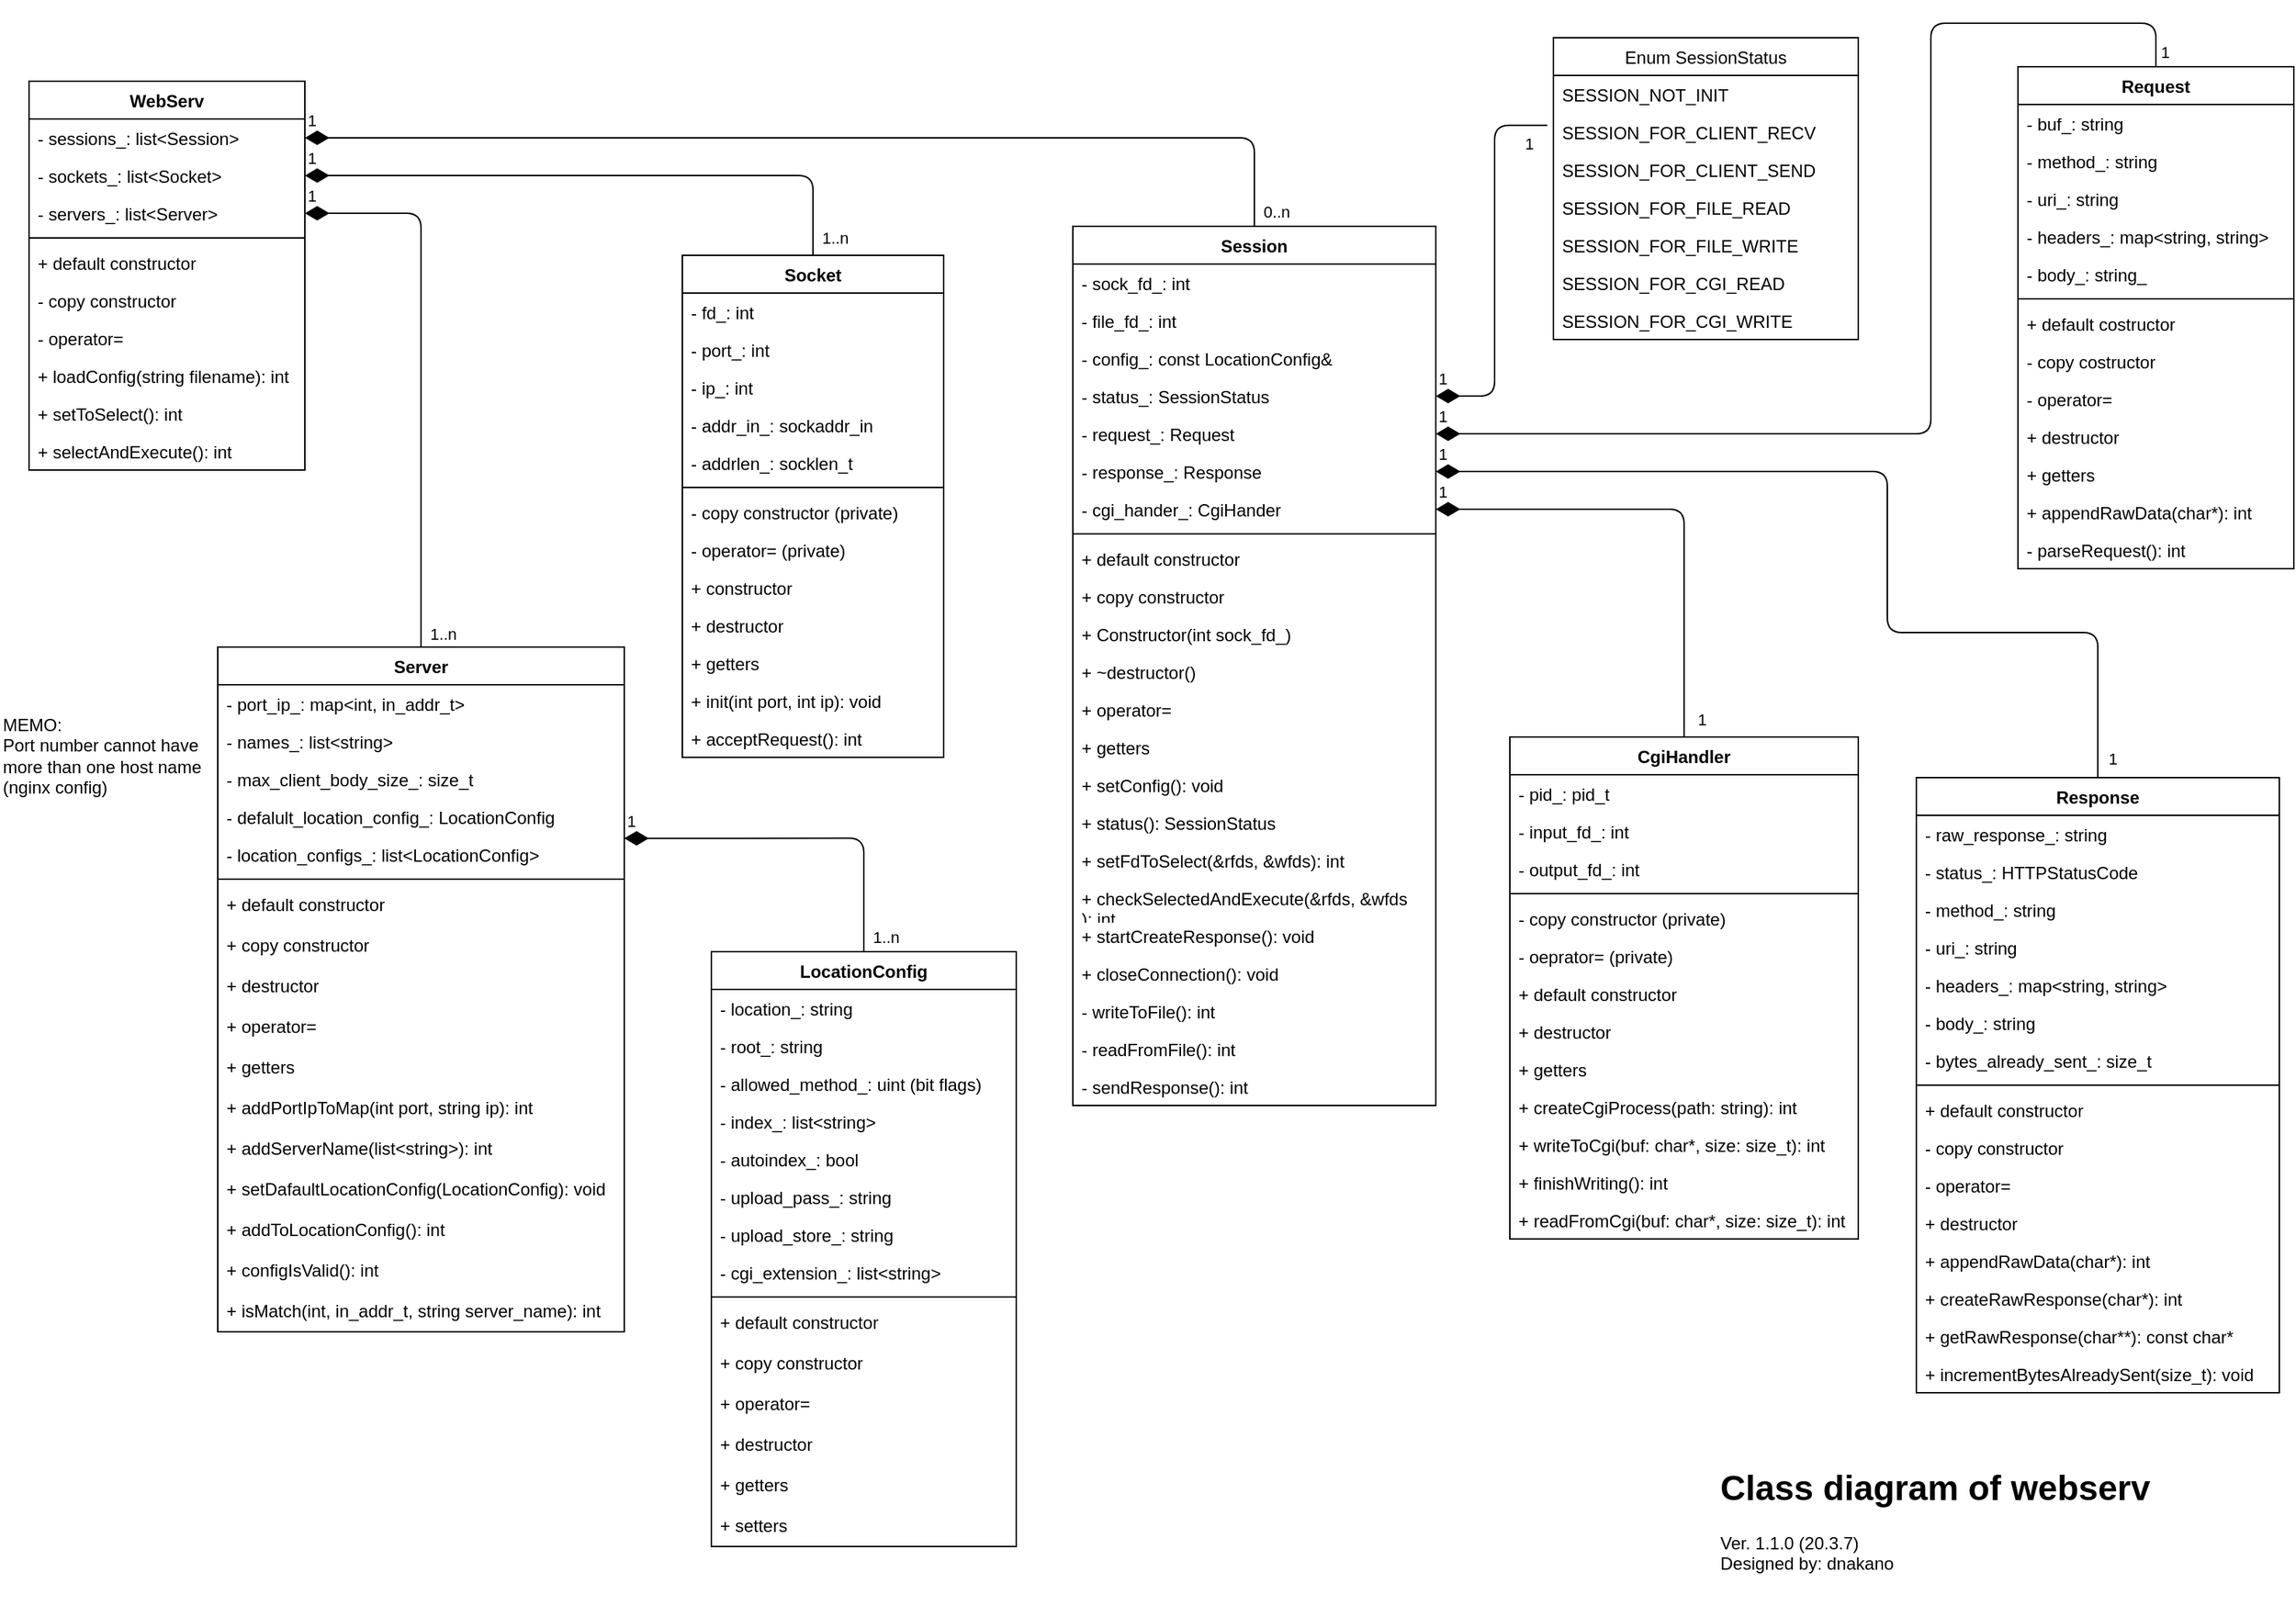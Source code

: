 <mxfile pages="2">
    <diagram id="HZqqQMJm0v1xfkNTjJOq" name="ページ1">
        <mxGraphModel dx="1761" dy="682" grid="1" gridSize="10" guides="1" tooltips="1" connect="1" arrows="1" fold="1" page="1" pageScale="1" pageWidth="827" pageHeight="1169" math="0" shadow="0">
            <root>
                <mxCell id="0"/>
                <mxCell id="1" style="" parent="0"/>
                <mxCell id="52" value="Session" style="swimlane;fontStyle=1;align=center;verticalAlign=top;childLayout=stackLayout;horizontal=1;startSize=26;horizontalStack=0;resizeParent=1;resizeParentMax=0;resizeLast=0;collapsible=1;marginBottom=0;" parent="1" vertex="1">
                    <mxGeometry x="769" y="190" width="250" height="606" as="geometry"/>
                </mxCell>
                <mxCell id="61" value="- sock_fd_: int" style="text;strokeColor=none;fillColor=none;align=left;verticalAlign=top;spacingLeft=4;spacingRight=4;overflow=hidden;rotatable=0;points=[[0,0.5],[1,0.5]];portConstraint=eastwest;" parent="52" vertex="1">
                    <mxGeometry y="26" width="250" height="26" as="geometry"/>
                </mxCell>
                <mxCell id="57" value="- file_fd_: int" style="text;strokeColor=none;fillColor=none;align=left;verticalAlign=top;spacingLeft=4;spacingRight=4;overflow=hidden;rotatable=0;points=[[0,0.5],[1,0.5]];portConstraint=eastwest;" parent="52" vertex="1">
                    <mxGeometry y="52" width="250" height="26" as="geometry"/>
                </mxCell>
                <mxCell id="59" value="- config_: const LocationConfig&amp;" style="text;strokeColor=none;fillColor=none;align=left;verticalAlign=top;spacingLeft=4;spacingRight=4;overflow=hidden;rotatable=0;points=[[0,0.5],[1,0.5]];portConstraint=eastwest;" parent="52" vertex="1">
                    <mxGeometry y="78" width="250" height="26" as="geometry"/>
                </mxCell>
                <mxCell id="53" value="- status_: SessionStatus" style="text;strokeColor=none;fillColor=none;align=left;verticalAlign=top;spacingLeft=4;spacingRight=4;overflow=hidden;rotatable=0;points=[[0,0.5],[1,0.5]];portConstraint=eastwest;" parent="52" vertex="1">
                    <mxGeometry y="104" width="250" height="26" as="geometry"/>
                </mxCell>
                <mxCell id="64" value="- request_: Request" style="text;strokeColor=none;fillColor=none;align=left;verticalAlign=top;spacingLeft=4;spacingRight=4;overflow=hidden;rotatable=0;points=[[0,0.5],[1,0.5]];portConstraint=eastwest;" parent="52" vertex="1">
                    <mxGeometry y="130" width="250" height="26" as="geometry"/>
                </mxCell>
                <mxCell id="65" value="- response_: Response" style="text;strokeColor=none;fillColor=none;align=left;verticalAlign=top;spacingLeft=4;spacingRight=4;overflow=hidden;rotatable=0;points=[[0,0.5],[1,0.5]];portConstraint=eastwest;" parent="52" vertex="1">
                    <mxGeometry y="156" width="250" height="26" as="geometry"/>
                </mxCell>
                <mxCell id="60" value="- cgi_hander_: CgiHander" style="text;strokeColor=none;fillColor=none;align=left;verticalAlign=top;spacingLeft=4;spacingRight=4;overflow=hidden;rotatable=0;points=[[0,0.5],[1,0.5]];portConstraint=eastwest;" parent="52" vertex="1">
                    <mxGeometry y="182" width="250" height="26" as="geometry"/>
                </mxCell>
                <mxCell id="54" value="" style="line;strokeWidth=1;fillColor=none;align=left;verticalAlign=middle;spacingTop=-1;spacingLeft=3;spacingRight=3;rotatable=0;labelPosition=right;points=[];portConstraint=eastwest;" parent="52" vertex="1">
                    <mxGeometry y="208" width="250" height="8" as="geometry"/>
                </mxCell>
                <mxCell id="55" value="+ default constructor" style="text;strokeColor=none;fillColor=none;align=left;verticalAlign=top;spacingLeft=4;spacingRight=4;overflow=hidden;rotatable=0;points=[[0,0.5],[1,0.5]];portConstraint=eastwest;" parent="52" vertex="1">
                    <mxGeometry y="216" width="250" height="26" as="geometry"/>
                </mxCell>
                <mxCell id="68" value="+ copy constructor" style="text;strokeColor=none;fillColor=none;align=left;verticalAlign=top;spacingLeft=4;spacingRight=4;overflow=hidden;rotatable=0;points=[[0,0.5],[1,0.5]];portConstraint=eastwest;" parent="52" vertex="1">
                    <mxGeometry y="242" width="250" height="26" as="geometry"/>
                </mxCell>
                <mxCell id="67" value="+ Constructor(int sock_fd_)" style="text;strokeColor=none;fillColor=none;align=left;verticalAlign=top;spacingLeft=4;spacingRight=4;overflow=hidden;rotatable=0;points=[[0,0.5],[1,0.5]];portConstraint=eastwest;" parent="52" vertex="1">
                    <mxGeometry y="268" width="250" height="26" as="geometry"/>
                </mxCell>
                <mxCell id="90" value="+ ~destructor()" style="text;strokeColor=none;fillColor=none;align=left;verticalAlign=top;spacingLeft=4;spacingRight=4;overflow=hidden;rotatable=0;points=[[0,0.5],[1,0.5]];portConstraint=eastwest;" parent="52" vertex="1">
                    <mxGeometry y="294" width="250" height="26" as="geometry"/>
                </mxCell>
                <mxCell id="92" value="+ operator=" style="text;strokeColor=none;fillColor=none;align=left;verticalAlign=top;spacingLeft=4;spacingRight=4;overflow=hidden;rotatable=0;points=[[0,0.5],[1,0.5]];portConstraint=eastwest;" parent="52" vertex="1">
                    <mxGeometry y="320" width="250" height="26" as="geometry"/>
                </mxCell>
                <mxCell id="66" value="+ getters" style="text;strokeColor=none;fillColor=none;align=left;verticalAlign=top;spacingLeft=4;spacingRight=4;overflow=hidden;rotatable=0;points=[[0,0.5],[1,0.5]];portConstraint=eastwest;" parent="52" vertex="1">
                    <mxGeometry y="346" width="250" height="26" as="geometry"/>
                </mxCell>
                <mxCell id="71" value="+ setConfig(): void" style="text;strokeColor=none;fillColor=none;align=left;verticalAlign=top;spacingLeft=4;spacingRight=4;overflow=hidden;rotatable=0;points=[[0,0.5],[1,0.5]];portConstraint=eastwest;" parent="52" vertex="1">
                    <mxGeometry y="372" width="250" height="26" as="geometry"/>
                </mxCell>
                <mxCell id="69" value="+ status(): SessionStatus" style="text;strokeColor=none;fillColor=none;align=left;verticalAlign=top;spacingLeft=4;spacingRight=4;overflow=hidden;rotatable=0;points=[[0,0.5],[1,0.5]];portConstraint=eastwest;" parent="52" vertex="1">
                    <mxGeometry y="398" width="250" height="26" as="geometry"/>
                </mxCell>
                <mxCell id="287" value="+ setFdToSelect(&amp;rfds, &amp;wfds): int" style="text;strokeColor=none;fillColor=none;align=left;verticalAlign=top;spacingLeft=4;spacingRight=4;overflow=hidden;rotatable=0;points=[[0,0.5],[1,0.5]];portConstraint=eastwest;" parent="52" vertex="1">
                    <mxGeometry y="424" width="250" height="26" as="geometry"/>
                </mxCell>
                <mxCell id="286" value="+ checkSelectedAndExecute(&amp;rfds, &amp;wfds&#10;): int" style="text;strokeColor=none;fillColor=none;align=left;verticalAlign=top;spacingLeft=4;spacingRight=4;overflow=hidden;rotatable=0;points=[[0,0.5],[1,0.5]];portConstraint=eastwest;" parent="52" vertex="1">
                    <mxGeometry y="450" width="250" height="26" as="geometry"/>
                </mxCell>
                <mxCell id="291" value="+ startCreateResponse(): void" style="text;strokeColor=none;fillColor=none;align=left;verticalAlign=top;spacingLeft=4;spacingRight=4;overflow=hidden;rotatable=0;points=[[0,0.5],[1,0.5]];portConstraint=eastwest;" parent="52" vertex="1">
                    <mxGeometry y="476" width="250" height="26" as="geometry"/>
                </mxCell>
                <mxCell id="314" value="+ closeConnection(): void" style="text;strokeColor=none;fillColor=none;align=left;verticalAlign=top;spacingLeft=4;spacingRight=4;overflow=hidden;rotatable=0;points=[[0,0.5],[1,0.5]];portConstraint=eastwest;" parent="52" vertex="1">
                    <mxGeometry y="502" width="250" height="26" as="geometry"/>
                </mxCell>
                <mxCell id="74" value="- writeToFile(): int" style="text;strokeColor=none;fillColor=none;align=left;verticalAlign=top;spacingLeft=4;spacingRight=4;overflow=hidden;rotatable=0;points=[[0,0.5],[1,0.5]];portConstraint=eastwest;" parent="52" vertex="1">
                    <mxGeometry y="528" width="250" height="26" as="geometry"/>
                </mxCell>
                <mxCell id="79" value="- readFromFile(): int" style="text;strokeColor=none;fillColor=none;align=left;verticalAlign=top;spacingLeft=4;spacingRight=4;overflow=hidden;rotatable=0;points=[[0,0.5],[1,0.5]];portConstraint=eastwest;" parent="52" vertex="1">
                    <mxGeometry y="554" width="250" height="26" as="geometry"/>
                </mxCell>
                <mxCell id="70" value="- sendResponse(): int" style="text;strokeColor=none;fillColor=none;align=left;verticalAlign=top;spacingLeft=4;spacingRight=4;overflow=hidden;rotatable=0;points=[[0,0.5],[1,0.5]];portConstraint=eastwest;" parent="52" vertex="1">
                    <mxGeometry y="580" width="250" height="26" as="geometry"/>
                </mxCell>
                <mxCell id="80" value="Socket" style="swimlane;fontStyle=1;align=center;verticalAlign=top;childLayout=stackLayout;horizontal=1;startSize=26;horizontalStack=0;resizeParent=1;resizeParentMax=0;resizeLast=0;collapsible=1;marginBottom=0;" parent="1" vertex="1">
                    <mxGeometry x="500" y="210" width="180" height="346" as="geometry"/>
                </mxCell>
                <mxCell id="84" value="- fd_: int" style="text;strokeColor=none;fillColor=none;align=left;verticalAlign=top;spacingLeft=4;spacingRight=4;overflow=hidden;rotatable=0;points=[[0,0.5],[1,0.5]];portConstraint=eastwest;" parent="80" vertex="1">
                    <mxGeometry y="26" width="180" height="26" as="geometry"/>
                </mxCell>
                <mxCell id="85" value="- port_: int" style="text;strokeColor=none;fillColor=none;align=left;verticalAlign=top;spacingLeft=4;spacingRight=4;overflow=hidden;rotatable=0;points=[[0,0.5],[1,0.5]];portConstraint=eastwest;" parent="80" vertex="1">
                    <mxGeometry y="52" width="180" height="26" as="geometry"/>
                </mxCell>
                <mxCell id="152" value="- ip_: int" style="text;strokeColor=none;fillColor=none;align=left;verticalAlign=top;spacingLeft=4;spacingRight=4;overflow=hidden;rotatable=0;points=[[0,0.5],[1,0.5]];portConstraint=eastwest;" parent="80" vertex="1">
                    <mxGeometry y="78" width="180" height="26" as="geometry"/>
                </mxCell>
                <mxCell id="86" value="- addr_in_: sockaddr_in" style="text;strokeColor=none;fillColor=none;align=left;verticalAlign=top;spacingLeft=4;spacingRight=4;overflow=hidden;rotatable=0;points=[[0,0.5],[1,0.5]];portConstraint=eastwest;" parent="80" vertex="1">
                    <mxGeometry y="104" width="180" height="26" as="geometry"/>
                </mxCell>
                <mxCell id="81" value="- addrlen_: socklen_t" style="text;strokeColor=none;fillColor=none;align=left;verticalAlign=top;spacingLeft=4;spacingRight=4;overflow=hidden;rotatable=0;points=[[0,0.5],[1,0.5]];portConstraint=eastwest;" parent="80" vertex="1">
                    <mxGeometry y="130" width="180" height="26" as="geometry"/>
                </mxCell>
                <mxCell id="82" value="" style="line;strokeWidth=1;fillColor=none;align=left;verticalAlign=middle;spacingTop=-1;spacingLeft=3;spacingRight=3;rotatable=0;labelPosition=right;points=[];portConstraint=eastwest;" parent="80" vertex="1">
                    <mxGeometry y="156" width="180" height="8" as="geometry"/>
                </mxCell>
                <mxCell id="91" value="- copy constructor (private)" style="text;strokeColor=none;fillColor=none;align=left;verticalAlign=top;spacingLeft=4;spacingRight=4;overflow=hidden;rotatable=0;points=[[0,0.5],[1,0.5]];portConstraint=eastwest;" parent="80" vertex="1">
                    <mxGeometry y="164" width="180" height="26" as="geometry"/>
                </mxCell>
                <mxCell id="88" value="- operator= (private)" style="text;strokeColor=none;fillColor=none;align=left;verticalAlign=top;spacingLeft=4;spacingRight=4;overflow=hidden;rotatable=0;points=[[0,0.5],[1,0.5]];portConstraint=eastwest;" parent="80" vertex="1">
                    <mxGeometry y="190" width="180" height="26" as="geometry"/>
                </mxCell>
                <mxCell id="93" value="+ constructor" style="text;strokeColor=none;fillColor=none;align=left;verticalAlign=top;spacingLeft=4;spacingRight=4;overflow=hidden;rotatable=0;points=[[0,0.5],[1,0.5]];portConstraint=eastwest;" parent="80" vertex="1">
                    <mxGeometry y="216" width="180" height="26" as="geometry"/>
                </mxCell>
                <mxCell id="89" value="+ destructor" style="text;strokeColor=none;fillColor=none;align=left;verticalAlign=top;spacingLeft=4;spacingRight=4;overflow=hidden;rotatable=0;points=[[0,0.5],[1,0.5]];portConstraint=eastwest;" parent="80" vertex="1">
                    <mxGeometry y="242" width="180" height="26" as="geometry"/>
                </mxCell>
                <mxCell id="87" value="+ getters" style="text;strokeColor=none;fillColor=none;align=left;verticalAlign=top;spacingLeft=4;spacingRight=4;overflow=hidden;rotatable=0;points=[[0,0.5],[1,0.5]];portConstraint=eastwest;" parent="80" vertex="1">
                    <mxGeometry y="268" width="180" height="26" as="geometry"/>
                </mxCell>
                <mxCell id="94" value="+ init(int port, int ip): void" style="text;strokeColor=none;fillColor=none;align=left;verticalAlign=top;spacingLeft=4;spacingRight=4;overflow=hidden;rotatable=0;points=[[0,0.5],[1,0.5]];portConstraint=eastwest;" parent="80" vertex="1">
                    <mxGeometry y="294" width="180" height="26" as="geometry"/>
                </mxCell>
                <mxCell id="83" value="+ acceptRequest(): int" style="text;strokeColor=none;fillColor=none;align=left;verticalAlign=top;spacingLeft=4;spacingRight=4;overflow=hidden;rotatable=0;points=[[0,0.5],[1,0.5]];portConstraint=eastwest;" parent="80" vertex="1">
                    <mxGeometry y="320" width="180" height="26" as="geometry"/>
                </mxCell>
                <mxCell id="116" value="CgiHandler" style="swimlane;fontStyle=1;align=center;verticalAlign=top;childLayout=stackLayout;horizontal=1;startSize=26;horizontalStack=0;resizeParent=1;resizeParentMax=0;resizeLast=0;collapsible=1;marginBottom=0;" parent="1" vertex="1">
                    <mxGeometry x="1070" y="542" width="240" height="346" as="geometry"/>
                </mxCell>
                <mxCell id="124" value="- pid_: pid_t" style="text;strokeColor=none;fillColor=none;align=left;verticalAlign=top;spacingLeft=4;spacingRight=4;overflow=hidden;rotatable=0;points=[[0,0.5],[1,0.5]];portConstraint=eastwest;" parent="116" vertex="1">
                    <mxGeometry y="26" width="240" height="26" as="geometry"/>
                </mxCell>
                <mxCell id="128" value="- input_fd_: int" style="text;strokeColor=none;fillColor=none;align=left;verticalAlign=top;spacingLeft=4;spacingRight=4;overflow=hidden;rotatable=0;points=[[0,0.5],[1,0.5]];portConstraint=eastwest;" parent="116" vertex="1">
                    <mxGeometry y="52" width="240" height="26" as="geometry"/>
                </mxCell>
                <mxCell id="117" value="- output_fd_: int" style="text;strokeColor=none;fillColor=none;align=left;verticalAlign=top;spacingLeft=4;spacingRight=4;overflow=hidden;rotatable=0;points=[[0,0.5],[1,0.5]];portConstraint=eastwest;" parent="116" vertex="1">
                    <mxGeometry y="78" width="240" height="26" as="geometry"/>
                </mxCell>
                <mxCell id="118" value="" style="line;strokeWidth=1;fillColor=none;align=left;verticalAlign=middle;spacingTop=-1;spacingLeft=3;spacingRight=3;rotatable=0;labelPosition=right;points=[];portConstraint=eastwest;" parent="116" vertex="1">
                    <mxGeometry y="104" width="240" height="8" as="geometry"/>
                </mxCell>
                <mxCell id="127" value="- copy constructor (private)" style="text;strokeColor=none;fillColor=none;align=left;verticalAlign=top;spacingLeft=4;spacingRight=4;overflow=hidden;rotatable=0;points=[[0,0.5],[1,0.5]];portConstraint=eastwest;" parent="116" vertex="1">
                    <mxGeometry y="112" width="240" height="26" as="geometry"/>
                </mxCell>
                <mxCell id="269" value="- oeprator= (private)" style="text;strokeColor=none;fillColor=none;align=left;verticalAlign=top;spacingLeft=4;spacingRight=4;overflow=hidden;rotatable=0;points=[[0,0.5],[1,0.5]];portConstraint=eastwest;" parent="116" vertex="1">
                    <mxGeometry y="138" width="240" height="26" as="geometry"/>
                </mxCell>
                <mxCell id="270" value="+ default constructor" style="text;strokeColor=none;fillColor=none;align=left;verticalAlign=top;spacingLeft=4;spacingRight=4;overflow=hidden;rotatable=0;points=[[0,0.5],[1,0.5]];portConstraint=eastwest;" parent="116" vertex="1">
                    <mxGeometry y="164" width="240" height="26" as="geometry"/>
                </mxCell>
                <mxCell id="271" value="+ destructor" style="text;strokeColor=none;fillColor=none;align=left;verticalAlign=top;spacingLeft=4;spacingRight=4;overflow=hidden;rotatable=0;points=[[0,0.5],[1,0.5]];portConstraint=eastwest;" parent="116" vertex="1">
                    <mxGeometry y="190" width="240" height="26" as="geometry"/>
                </mxCell>
                <mxCell id="288" value="+ getters" style="text;strokeColor=none;fillColor=none;align=left;verticalAlign=top;spacingLeft=4;spacingRight=4;overflow=hidden;rotatable=0;points=[[0,0.5],[1,0.5]];portConstraint=eastwest;" parent="116" vertex="1">
                    <mxGeometry y="216" width="240" height="26" as="geometry"/>
                </mxCell>
                <mxCell id="279" value="+ createCgiProcess(path: string): int" style="text;strokeColor=none;fillColor=none;align=left;verticalAlign=top;spacingLeft=4;spacingRight=4;overflow=hidden;rotatable=0;points=[[0,0.5],[1,0.5]];portConstraint=eastwest;" parent="116" vertex="1">
                    <mxGeometry y="242" width="240" height="26" as="geometry"/>
                </mxCell>
                <mxCell id="266" value="+ writeToCgi(buf: char*, size: size_t): int" style="text;strokeColor=none;fillColor=none;align=left;verticalAlign=top;spacingLeft=4;spacingRight=4;overflow=hidden;rotatable=0;points=[[0,0.5],[1,0.5]];portConstraint=eastwest;" parent="116" vertex="1">
                    <mxGeometry y="268" width="240" height="26" as="geometry"/>
                </mxCell>
                <mxCell id="272" value="+ finishWriting(): int" style="text;strokeColor=none;fillColor=none;align=left;verticalAlign=top;spacingLeft=4;spacingRight=4;overflow=hidden;rotatable=0;points=[[0,0.5],[1,0.5]];portConstraint=eastwest;" parent="116" vertex="1">
                    <mxGeometry y="294" width="240" height="26" as="geometry"/>
                </mxCell>
                <mxCell id="267" value="+ readFromCgi(buf: char*, size: size_t): int" style="text;strokeColor=none;fillColor=none;align=left;verticalAlign=top;spacingLeft=4;spacingRight=4;overflow=hidden;rotatable=0;points=[[0,0.5],[1,0.5]];portConstraint=eastwest;" parent="116" vertex="1">
                    <mxGeometry y="320" width="240" height="26" as="geometry"/>
                </mxCell>
                <mxCell id="142" value="Server" style="swimlane;fontStyle=1;align=center;verticalAlign=top;childLayout=stackLayout;horizontal=1;startSize=26;horizontalStack=0;resizeParent=1;resizeParentMax=0;resizeLast=0;collapsible=1;marginBottom=0;" parent="1" vertex="1">
                    <mxGeometry x="180" y="480" width="280" height="472" as="geometry"/>
                </mxCell>
                <mxCell id="143" value="- port_ip_: map&lt;int, in_addr_t&gt;" style="text;strokeColor=none;fillColor=none;align=left;verticalAlign=top;spacingLeft=4;spacingRight=4;overflow=hidden;rotatable=0;points=[[0,0.5],[1,0.5]];portConstraint=eastwest;" parent="142" vertex="1">
                    <mxGeometry y="26" width="280" height="26" as="geometry"/>
                </mxCell>
                <mxCell id="144" value="- names_: list&lt;string&gt;" style="text;strokeColor=none;fillColor=none;align=left;verticalAlign=top;spacingLeft=4;spacingRight=4;overflow=hidden;rotatable=0;points=[[0,0.5],[1,0.5]];portConstraint=eastwest;" parent="142" vertex="1">
                    <mxGeometry y="52" width="280" height="26" as="geometry"/>
                </mxCell>
                <mxCell id="214" value="- max_client_body_size_: size_t" style="text;strokeColor=none;fillColor=none;align=left;verticalAlign=top;spacingLeft=4;spacingRight=4;overflow=hidden;rotatable=0;points=[[0,0.5],[1,0.5]];portConstraint=eastwest;" parent="142" vertex="1">
                    <mxGeometry y="78" width="280" height="26" as="geometry"/>
                </mxCell>
                <mxCell id="218" value="- defalult_location_config_: LocationConfig" style="text;strokeColor=none;fillColor=none;align=left;verticalAlign=top;spacingLeft=4;spacingRight=4;overflow=hidden;rotatable=0;points=[[0,0.5],[1,0.5]];portConstraint=eastwest;" parent="142" vertex="1">
                    <mxGeometry y="104" width="280" height="26" as="geometry"/>
                </mxCell>
                <mxCell id="195" value="- location_configs_: list&lt;LocationConfig&gt;" style="text;strokeColor=none;fillColor=none;align=left;verticalAlign=top;spacingLeft=4;spacingRight=4;overflow=hidden;rotatable=0;points=[[0,0.5],[1,0.5]];portConstraint=eastwest;" parent="142" vertex="1">
                    <mxGeometry y="130" width="280" height="26" as="geometry"/>
                </mxCell>
                <mxCell id="146" value="" style="line;strokeWidth=1;fillColor=none;align=left;verticalAlign=middle;spacingTop=-1;spacingLeft=3;spacingRight=3;rotatable=0;labelPosition=right;points=[];portConstraint=eastwest;" parent="142" vertex="1">
                    <mxGeometry y="156" width="280" height="8" as="geometry"/>
                </mxCell>
                <mxCell id="176" value="+ default constructor" style="text;strokeColor=none;fillColor=none;align=left;verticalAlign=top;spacingLeft=4;spacingRight=4;overflow=hidden;rotatable=0;points=[[0,0.5],[1,0.5]];portConstraint=eastwest;" parent="142" vertex="1">
                    <mxGeometry y="164" width="280" height="28" as="geometry"/>
                </mxCell>
                <mxCell id="316" value="+ copy constructor" style="text;strokeColor=none;fillColor=none;align=left;verticalAlign=top;spacingLeft=4;spacingRight=4;overflow=hidden;rotatable=0;points=[[0,0.5],[1,0.5]];portConstraint=eastwest;" parent="142" vertex="1">
                    <mxGeometry y="192" width="280" height="28" as="geometry"/>
                </mxCell>
                <mxCell id="147" value="+ destructor" style="text;strokeColor=none;fillColor=none;align=left;verticalAlign=top;spacingLeft=4;spacingRight=4;overflow=hidden;rotatable=0;points=[[0,0.5],[1,0.5]];portConstraint=eastwest;" parent="142" vertex="1">
                    <mxGeometry y="220" width="280" height="28" as="geometry"/>
                </mxCell>
                <mxCell id="179" value="+ operator=" style="text;strokeColor=none;fillColor=none;align=left;verticalAlign=top;spacingLeft=4;spacingRight=4;overflow=hidden;rotatable=0;points=[[0,0.5],[1,0.5]];portConstraint=eastwest;" parent="142" vertex="1">
                    <mxGeometry y="248" width="280" height="28" as="geometry"/>
                </mxCell>
                <mxCell id="227" value="+ getters" style="text;strokeColor=none;fillColor=none;align=left;verticalAlign=top;spacingLeft=4;spacingRight=4;overflow=hidden;rotatable=0;points=[[0,0.5],[1,0.5]];portConstraint=eastwest;" parent="142" vertex="1">
                    <mxGeometry y="276" width="280" height="28" as="geometry"/>
                </mxCell>
                <mxCell id="181" value="+ addPortIpToMap(int port, string ip): int" style="text;strokeColor=none;fillColor=none;align=left;verticalAlign=top;spacingLeft=4;spacingRight=4;overflow=hidden;rotatable=0;points=[[0,0.5],[1,0.5]];portConstraint=eastwest;" parent="142" vertex="1">
                    <mxGeometry y="304" width="280" height="28" as="geometry"/>
                </mxCell>
                <mxCell id="180" value="+ addServerName(list&lt;string&gt;): int" style="text;strokeColor=none;fillColor=none;align=left;verticalAlign=top;spacingLeft=4;spacingRight=4;overflow=hidden;rotatable=0;points=[[0,0.5],[1,0.5]];portConstraint=eastwest;" parent="142" vertex="1">
                    <mxGeometry y="332" width="280" height="28" as="geometry"/>
                </mxCell>
                <mxCell id="182" value="+ setDafaultLocationConfig(LocationConfig): void" style="text;strokeColor=none;fillColor=none;align=left;verticalAlign=top;spacingLeft=4;spacingRight=4;overflow=hidden;rotatable=0;points=[[0,0.5],[1,0.5]];portConstraint=eastwest;" parent="142" vertex="1">
                    <mxGeometry y="360" width="280" height="28" as="geometry"/>
                </mxCell>
                <mxCell id="183" value="+ addToLocationConfig(): int" style="text;strokeColor=none;fillColor=none;align=left;verticalAlign=top;spacingLeft=4;spacingRight=4;overflow=hidden;rotatable=0;points=[[0,0.5],[1,0.5]];portConstraint=eastwest;" parent="142" vertex="1">
                    <mxGeometry y="388" width="280" height="28" as="geometry"/>
                </mxCell>
                <mxCell id="228" value="+ configIsValid(): int" style="text;strokeColor=none;fillColor=none;align=left;verticalAlign=top;spacingLeft=4;spacingRight=4;overflow=hidden;rotatable=0;points=[[0,0.5],[1,0.5]];portConstraint=eastwest;" parent="142" vertex="1">
                    <mxGeometry y="416" width="280" height="28" as="geometry"/>
                </mxCell>
                <mxCell id="178" value="+ isMatch(int, in_addr_t, string server_name): int" style="text;strokeColor=none;fillColor=none;align=left;verticalAlign=top;spacingLeft=4;spacingRight=4;overflow=hidden;rotatable=0;points=[[0,0.5],[1,0.5]];portConstraint=eastwest;" parent="142" vertex="1">
                    <mxGeometry y="444" width="280" height="28" as="geometry"/>
                </mxCell>
                <mxCell id="153" value="WebServ" style="swimlane;fontStyle=1;align=center;verticalAlign=top;childLayout=stackLayout;horizontal=1;startSize=26;horizontalStack=0;resizeParent=1;resizeParentMax=0;resizeLast=0;collapsible=1;marginBottom=0;" parent="1" vertex="1">
                    <mxGeometry x="50" y="90" width="190" height="268" as="geometry"/>
                </mxCell>
                <mxCell id="240" value="- sessions_: list&lt;Session&gt;" style="text;strokeColor=none;fillColor=none;align=left;verticalAlign=top;spacingLeft=4;spacingRight=4;overflow=hidden;rotatable=0;points=[[0,0.5],[1,0.5]];portConstraint=eastwest;" parent="153" vertex="1">
                    <mxGeometry y="26" width="190" height="26" as="geometry"/>
                </mxCell>
                <mxCell id="156" value="- sockets_: list&lt;Socket&gt;" style="text;strokeColor=none;fillColor=none;align=left;verticalAlign=top;spacingLeft=4;spacingRight=4;overflow=hidden;rotatable=0;points=[[0,0.5],[1,0.5]];portConstraint=eastwest;" parent="153" vertex="1">
                    <mxGeometry y="52" width="190" height="26" as="geometry"/>
                </mxCell>
                <mxCell id="154" value="- servers_: list&lt;Server&gt;" style="text;strokeColor=none;fillColor=none;align=left;verticalAlign=top;spacingLeft=4;spacingRight=4;overflow=hidden;rotatable=0;points=[[0,0.5],[1,0.5]];portConstraint=eastwest;" parent="153" vertex="1">
                    <mxGeometry y="78" width="190" height="26" as="geometry"/>
                </mxCell>
                <mxCell id="157" value="" style="line;strokeWidth=1;fillColor=none;align=left;verticalAlign=middle;spacingTop=-1;spacingLeft=3;spacingRight=3;rotatable=0;labelPosition=right;points=[];portConstraint=eastwest;" parent="153" vertex="1">
                    <mxGeometry y="104" width="190" height="8" as="geometry"/>
                </mxCell>
                <mxCell id="293" value="+ default constructor" style="text;strokeColor=none;fillColor=none;align=left;verticalAlign=top;spacingLeft=4;spacingRight=4;overflow=hidden;rotatable=0;points=[[0,0.5],[1,0.5]];portConstraint=eastwest;" parent="153" vertex="1">
                    <mxGeometry y="112" width="190" height="26" as="geometry"/>
                </mxCell>
                <mxCell id="294" value="- copy constructor" style="text;strokeColor=none;fillColor=none;align=left;verticalAlign=top;spacingLeft=4;spacingRight=4;overflow=hidden;rotatable=0;points=[[0,0.5],[1,0.5]];portConstraint=eastwest;" parent="153" vertex="1">
                    <mxGeometry y="138" width="190" height="26" as="geometry"/>
                </mxCell>
                <mxCell id="295" value="- operator=" style="text;strokeColor=none;fillColor=none;align=left;verticalAlign=top;spacingLeft=4;spacingRight=4;overflow=hidden;rotatable=0;points=[[0,0.5],[1,0.5]];portConstraint=eastwest;" parent="153" vertex="1">
                    <mxGeometry y="164" width="190" height="26" as="geometry"/>
                </mxCell>
                <mxCell id="160" value="+ loadConfig(string filename): int" style="text;strokeColor=none;fillColor=none;align=left;verticalAlign=top;spacingLeft=4;spacingRight=4;overflow=hidden;rotatable=0;points=[[0,0.5],[1,0.5]];portConstraint=eastwest;" parent="153" vertex="1">
                    <mxGeometry y="190" width="190" height="26" as="geometry"/>
                </mxCell>
                <mxCell id="161" value="+ setToSelect(): int" style="text;strokeColor=none;fillColor=none;align=left;verticalAlign=top;spacingLeft=4;spacingRight=4;overflow=hidden;rotatable=0;points=[[0,0.5],[1,0.5]];portConstraint=eastwest;" parent="153" vertex="1">
                    <mxGeometry y="216" width="190" height="26" as="geometry"/>
                </mxCell>
                <mxCell id="229" value="+ selectAndExecute(): int" style="text;strokeColor=none;fillColor=none;align=left;verticalAlign=top;spacingLeft=4;spacingRight=4;overflow=hidden;rotatable=0;points=[[0,0.5],[1,0.5]];portConstraint=eastwest;" parent="153" vertex="1">
                    <mxGeometry y="242" width="190" height="26" as="geometry"/>
                </mxCell>
                <mxCell id="171" value="MEMO:&lt;br&gt;Port number cannot have&lt;br&gt;more than one host name&lt;br&gt;(nginx config)" style="text;html=1;align=left;verticalAlign=middle;resizable=0;points=[];autosize=1;" parent="1" vertex="1">
                    <mxGeometry x="30" y="525" width="150" height="60" as="geometry"/>
                </mxCell>
                <mxCell id="196" value="LocationConfig" style="swimlane;fontStyle=1;align=center;verticalAlign=top;childLayout=stackLayout;horizontal=1;startSize=26;horizontalStack=0;resizeParent=1;resizeParentMax=0;resizeLast=0;collapsible=1;marginBottom=0;" parent="1" vertex="1">
                    <mxGeometry x="520" y="690" width="210" height="410" as="geometry"/>
                </mxCell>
                <mxCell id="200" value="- location_: string" style="text;strokeColor=none;fillColor=none;align=left;verticalAlign=top;spacingLeft=4;spacingRight=4;overflow=hidden;rotatable=0;points=[[0,0.5],[1,0.5]];portConstraint=eastwest;" parent="196" vertex="1">
                    <mxGeometry y="26" width="210" height="26" as="geometry"/>
                </mxCell>
                <mxCell id="215" value="- root_: string" style="text;strokeColor=none;fillColor=none;align=left;verticalAlign=top;spacingLeft=4;spacingRight=4;overflow=hidden;rotatable=0;points=[[0,0.5],[1,0.5]];portConstraint=eastwest;" parent="196" vertex="1">
                    <mxGeometry y="52" width="210" height="26" as="geometry"/>
                </mxCell>
                <mxCell id="204" value="- allowed_method_: uint (bit flags)" style="text;strokeColor=none;fillColor=none;align=left;verticalAlign=top;spacingLeft=4;spacingRight=4;overflow=hidden;rotatable=0;points=[[0,0.5],[1,0.5]];portConstraint=eastwest;" parent="196" vertex="1">
                    <mxGeometry y="78" width="210" height="26" as="geometry"/>
                </mxCell>
                <mxCell id="216" value="- index_: list&lt;string&gt;" style="text;strokeColor=none;fillColor=none;align=left;verticalAlign=top;spacingLeft=4;spacingRight=4;overflow=hidden;rotatable=0;points=[[0,0.5],[1,0.5]];portConstraint=eastwest;" parent="196" vertex="1">
                    <mxGeometry y="104" width="210" height="26" as="geometry"/>
                </mxCell>
                <mxCell id="201" value="- autoindex_: bool" style="text;strokeColor=none;fillColor=none;align=left;verticalAlign=top;spacingLeft=4;spacingRight=4;overflow=hidden;rotatable=0;points=[[0,0.5],[1,0.5]];portConstraint=eastwest;" parent="196" vertex="1">
                    <mxGeometry y="130" width="210" height="26" as="geometry"/>
                </mxCell>
                <mxCell id="202" value="- upload_pass_: string" style="text;strokeColor=none;fillColor=none;align=left;verticalAlign=top;spacingLeft=4;spacingRight=4;overflow=hidden;rotatable=0;points=[[0,0.5],[1,0.5]];portConstraint=eastwest;" parent="196" vertex="1">
                    <mxGeometry y="156" width="210" height="26" as="geometry"/>
                </mxCell>
                <mxCell id="203" value="- upload_store_: string" style="text;strokeColor=none;fillColor=none;align=left;verticalAlign=top;spacingLeft=4;spacingRight=4;overflow=hidden;rotatable=0;points=[[0,0.5],[1,0.5]];portConstraint=eastwest;" parent="196" vertex="1">
                    <mxGeometry y="182" width="210" height="26" as="geometry"/>
                </mxCell>
                <mxCell id="217" value="- cgi_extension_: list&lt;string&gt;" style="text;strokeColor=none;fillColor=none;align=left;verticalAlign=top;spacingLeft=4;spacingRight=4;overflow=hidden;rotatable=0;points=[[0,0.5],[1,0.5]];portConstraint=eastwest;" parent="196" vertex="1">
                    <mxGeometry y="208" width="210" height="26" as="geometry"/>
                </mxCell>
                <mxCell id="205" value="" style="line;strokeWidth=1;fillColor=none;align=left;verticalAlign=middle;spacingTop=-1;spacingLeft=3;spacingRight=3;rotatable=0;labelPosition=right;points=[];portConstraint=eastwest;" parent="196" vertex="1">
                    <mxGeometry y="234" width="210" height="8" as="geometry"/>
                </mxCell>
                <mxCell id="206" value="+ default constructor" style="text;strokeColor=none;fillColor=none;align=left;verticalAlign=top;spacingLeft=4;spacingRight=4;overflow=hidden;rotatable=0;points=[[0,0.5],[1,0.5]];portConstraint=eastwest;" parent="196" vertex="1">
                    <mxGeometry y="242" width="210" height="28" as="geometry"/>
                </mxCell>
                <mxCell id="207" value="+ copy constructor" style="text;strokeColor=none;fillColor=none;align=left;verticalAlign=top;spacingLeft=4;spacingRight=4;overflow=hidden;rotatable=0;points=[[0,0.5],[1,0.5]];portConstraint=eastwest;" parent="196" vertex="1">
                    <mxGeometry y="270" width="210" height="28" as="geometry"/>
                </mxCell>
                <mxCell id="208" value="+ operator=" style="text;strokeColor=none;fillColor=none;align=left;verticalAlign=top;spacingLeft=4;spacingRight=4;overflow=hidden;rotatable=0;points=[[0,0.5],[1,0.5]];portConstraint=eastwest;" parent="196" vertex="1">
                    <mxGeometry y="298" width="210" height="28" as="geometry"/>
                </mxCell>
                <mxCell id="317" value="+ destructor" style="text;strokeColor=none;fillColor=none;align=left;verticalAlign=top;spacingLeft=4;spacingRight=4;overflow=hidden;rotatable=0;points=[[0,0.5],[1,0.5]];portConstraint=eastwest;" parent="196" vertex="1">
                    <mxGeometry y="326" width="210" height="28" as="geometry"/>
                </mxCell>
                <mxCell id="209" value="+ getters" style="text;strokeColor=none;fillColor=none;align=left;verticalAlign=top;spacingLeft=4;spacingRight=4;overflow=hidden;rotatable=0;points=[[0,0.5],[1,0.5]];portConstraint=eastwest;" parent="196" vertex="1">
                    <mxGeometry y="354" width="210" height="28" as="geometry"/>
                </mxCell>
                <mxCell id="210" value="+ setters" style="text;strokeColor=none;fillColor=none;align=left;verticalAlign=top;spacingLeft=4;spacingRight=4;overflow=hidden;rotatable=0;points=[[0,0.5],[1,0.5]];portConstraint=eastwest;" parent="196" vertex="1">
                    <mxGeometry y="382" width="210" height="28" as="geometry"/>
                </mxCell>
                <mxCell id="222" value="1" style="endArrow=none;html=1;endSize=12;startArrow=diamondThin;startSize=14;startFill=1;edgeStyle=orthogonalEdgeStyle;align=left;verticalAlign=bottom;endFill=0;entryX=0.5;entryY=0;entryDx=0;entryDy=0;exitX=1;exitY=1.071;exitDx=0;exitDy=0;exitPerimeter=0;" parent="1" source="218" target="196" edge="1">
                    <mxGeometry x="-1" y="3" relative="1" as="geometry">
                        <mxPoint x="1320" y="639.0" as="sourcePoint"/>
                        <mxPoint x="1260" y="1040" as="targetPoint"/>
                    </mxGeometry>
                </mxCell>
                <mxCell id="223" value="1..n" style="edgeLabel;html=1;align=center;verticalAlign=middle;resizable=0;points=[];" parent="222" vertex="1" connectable="0">
                    <mxGeometry x="0.911" y="5" relative="1" as="geometry">
                        <mxPoint x="10" y="0.33" as="offset"/>
                    </mxGeometry>
                </mxCell>
                <mxCell id="234" value="1" style="endArrow=none;html=1;endSize=12;startArrow=diamondThin;startSize=14;startFill=1;edgeStyle=orthogonalEdgeStyle;align=left;verticalAlign=bottom;endFill=0;entryX=0.5;entryY=0;entryDx=0;entryDy=0;exitX=1;exitY=0.5;exitDx=0;exitDy=0;" parent="1" source="154" target="142" edge="1">
                    <mxGeometry x="-1" y="3" relative="1" as="geometry">
                        <mxPoint x="460" y="551.846" as="sourcePoint"/>
                        <mxPoint x="605" y="600" as="targetPoint"/>
                    </mxGeometry>
                </mxCell>
                <mxCell id="235" value="1..n" style="edgeLabel;html=1;align=center;verticalAlign=middle;resizable=0;points=[];" parent="234" vertex="1" connectable="0">
                    <mxGeometry x="0.911" y="5" relative="1" as="geometry">
                        <mxPoint x="10" y="7.69" as="offset"/>
                    </mxGeometry>
                </mxCell>
                <mxCell id="238" value="1" style="endArrow=none;html=1;endSize=12;startArrow=diamondThin;startSize=14;startFill=1;edgeStyle=orthogonalEdgeStyle;align=left;verticalAlign=bottom;endFill=0;entryX=0.5;entryY=0;entryDx=0;entryDy=0;exitX=1;exitY=0.5;exitDx=0;exitDy=0;" parent="1" source="156" target="80" edge="1">
                    <mxGeometry x="-1" y="3" relative="1" as="geometry">
                        <mxPoint x="230" y="139.0" as="sourcePoint"/>
                        <mxPoint x="330" y="430" as="targetPoint"/>
                    </mxGeometry>
                </mxCell>
                <mxCell id="239" value="1..n" style="edgeLabel;html=1;align=center;verticalAlign=middle;resizable=0;points=[];" parent="238" vertex="1" connectable="0">
                    <mxGeometry x="0.911" y="5" relative="1" as="geometry">
                        <mxPoint x="10" y="6.0" as="offset"/>
                    </mxGeometry>
                </mxCell>
                <mxCell id="241" value="1" style="endArrow=none;html=1;endSize=12;startArrow=diamondThin;startSize=14;startFill=1;edgeStyle=orthogonalEdgeStyle;align=left;verticalAlign=bottom;endFill=0;exitX=1;exitY=0.5;exitDx=0;exitDy=0;" parent="1" source="240" target="52" edge="1">
                    <mxGeometry x="-1" y="3" relative="1" as="geometry">
                        <mxPoint x="230" y="165" as="sourcePoint"/>
                        <mxPoint x="610" y="260" as="targetPoint"/>
                    </mxGeometry>
                </mxCell>
                <mxCell id="242" value="0..n" style="edgeLabel;html=1;align=center;verticalAlign=middle;resizable=0;points=[];" parent="241" vertex="1" connectable="0">
                    <mxGeometry x="0.911" y="5" relative="1" as="geometry">
                        <mxPoint x="10" y="22" as="offset"/>
                    </mxGeometry>
                </mxCell>
                <mxCell id="243" value="Request" style="swimlane;fontStyle=1;align=center;verticalAlign=top;childLayout=stackLayout;horizontal=1;startSize=26;horizontalStack=0;resizeParent=1;resizeParentMax=0;resizeLast=0;collapsible=1;marginBottom=0;" parent="1" vertex="1">
                    <mxGeometry x="1420" y="80" width="190" height="346" as="geometry"/>
                </mxCell>
                <mxCell id="244" value="- buf_: string" style="text;strokeColor=none;fillColor=none;align=left;verticalAlign=top;spacingLeft=4;spacingRight=4;overflow=hidden;rotatable=0;points=[[0,0.5],[1,0.5]];portConstraint=eastwest;" parent="243" vertex="1">
                    <mxGeometry y="26" width="190" height="26" as="geometry"/>
                </mxCell>
                <mxCell id="249" value="- method_: string" style="text;strokeColor=none;fillColor=none;align=left;verticalAlign=top;spacingLeft=4;spacingRight=4;overflow=hidden;rotatable=0;points=[[0,0.5],[1,0.5]];portConstraint=eastwest;" parent="243" vertex="1">
                    <mxGeometry y="52" width="190" height="26" as="geometry"/>
                </mxCell>
                <mxCell id="251" value="- uri_: string" style="text;strokeColor=none;fillColor=none;align=left;verticalAlign=top;spacingLeft=4;spacingRight=4;overflow=hidden;rotatable=0;points=[[0,0.5],[1,0.5]];portConstraint=eastwest;" parent="243" vertex="1">
                    <mxGeometry y="78" width="190" height="26" as="geometry"/>
                </mxCell>
                <mxCell id="281" value="- headers_: map&lt;string, string&gt;" style="text;strokeColor=none;fillColor=none;align=left;verticalAlign=top;spacingLeft=4;spacingRight=4;overflow=hidden;rotatable=0;points=[[0,0.5],[1,0.5]];portConstraint=eastwest;" parent="243" vertex="1">
                    <mxGeometry y="104" width="190" height="26" as="geometry"/>
                </mxCell>
                <mxCell id="246" value="- body_: string_" style="text;strokeColor=none;fillColor=none;align=left;verticalAlign=top;spacingLeft=4;spacingRight=4;overflow=hidden;rotatable=0;points=[[0,0.5],[1,0.5]];portConstraint=eastwest;" parent="243" vertex="1">
                    <mxGeometry y="130" width="190" height="26" as="geometry"/>
                </mxCell>
                <mxCell id="247" value="" style="line;strokeWidth=1;fillColor=none;align=left;verticalAlign=middle;spacingTop=-1;spacingLeft=3;spacingRight=3;rotatable=0;labelPosition=right;points=[];portConstraint=eastwest;" parent="243" vertex="1">
                    <mxGeometry y="156" width="190" height="8" as="geometry"/>
                </mxCell>
                <mxCell id="248" value="+ default costructor" style="text;strokeColor=none;fillColor=none;align=left;verticalAlign=top;spacingLeft=4;spacingRight=4;overflow=hidden;rotatable=0;points=[[0,0.5],[1,0.5]];portConstraint=eastwest;" parent="243" vertex="1">
                    <mxGeometry y="164" width="190" height="26" as="geometry"/>
                </mxCell>
                <mxCell id="285" value="- copy costructor" style="text;strokeColor=none;fillColor=none;align=left;verticalAlign=top;spacingLeft=4;spacingRight=4;overflow=hidden;rotatable=0;points=[[0,0.5],[1,0.5]];portConstraint=eastwest;" parent="243" vertex="1">
                    <mxGeometry y="190" width="190" height="26" as="geometry"/>
                </mxCell>
                <mxCell id="284" value="- operator=" style="text;strokeColor=none;fillColor=none;align=left;verticalAlign=top;spacingLeft=4;spacingRight=4;overflow=hidden;rotatable=0;points=[[0,0.5],[1,0.5]];portConstraint=eastwest;" parent="243" vertex="1">
                    <mxGeometry y="216" width="190" height="26" as="geometry"/>
                </mxCell>
                <mxCell id="318" value="+ destructor" style="text;strokeColor=none;fillColor=none;align=left;verticalAlign=top;spacingLeft=4;spacingRight=4;overflow=hidden;rotatable=0;points=[[0,0.5],[1,0.5]];portConstraint=eastwest;" parent="243" vertex="1">
                    <mxGeometry y="242" width="190" height="26" as="geometry"/>
                </mxCell>
                <mxCell id="325" value="+ getters" style="text;strokeColor=none;fillColor=none;align=left;verticalAlign=top;spacingLeft=4;spacingRight=4;overflow=hidden;rotatable=0;points=[[0,0.5],[1,0.5]];portConstraint=eastwest;" parent="243" vertex="1">
                    <mxGeometry y="268" width="190" height="26" as="geometry"/>
                </mxCell>
                <mxCell id="282" value="+ appendRawData(char*): int" style="text;strokeColor=none;fillColor=none;align=left;verticalAlign=top;spacingLeft=4;spacingRight=4;overflow=hidden;rotatable=0;points=[[0,0.5],[1,0.5]];portConstraint=eastwest;" parent="243" vertex="1">
                    <mxGeometry y="294" width="190" height="26" as="geometry"/>
                </mxCell>
                <mxCell id="320" value="- parseRequest(): int" style="text;strokeColor=none;fillColor=none;align=left;verticalAlign=top;spacingLeft=4;spacingRight=4;overflow=hidden;rotatable=0;points=[[0,0.5],[1,0.5]];portConstraint=eastwest;" parent="243" vertex="1">
                    <mxGeometry y="320" width="190" height="26" as="geometry"/>
                </mxCell>
                <mxCell id="254" value="1" style="endArrow=none;html=1;endSize=12;startArrow=diamondThin;startSize=14;startFill=1;edgeStyle=orthogonalEdgeStyle;align=left;verticalAlign=bottom;endFill=0;entryX=0.5;entryY=0;entryDx=0;entryDy=0;exitX=1;exitY=0.5;exitDx=0;exitDy=0;" parent="1" source="64" target="243" edge="1">
                    <mxGeometry x="-1" y="3" relative="1" as="geometry">
                        <mxPoint x="450" y="220" as="sourcePoint"/>
                        <mxPoint x="1255" y="240.0" as="targetPoint"/>
                        <Array as="points">
                            <mxPoint x="1360" y="333"/>
                            <mxPoint x="1360" y="50"/>
                            <mxPoint x="1515" y="50"/>
                        </Array>
                    </mxGeometry>
                </mxCell>
                <mxCell id="255" value="1" style="edgeLabel;html=1;align=center;verticalAlign=middle;resizable=0;points=[];" parent="254" vertex="1" connectable="0">
                    <mxGeometry x="0.911" y="5" relative="1" as="geometry">
                        <mxPoint x="11.66" y="25.0" as="offset"/>
                    </mxGeometry>
                </mxCell>
                <mxCell id="258" value="Response" style="swimlane;fontStyle=1;align=center;verticalAlign=top;childLayout=stackLayout;horizontal=1;startSize=26;horizontalStack=0;resizeParent=1;resizeParentMax=0;resizeLast=0;collapsible=1;marginBottom=0;" parent="1" vertex="1">
                    <mxGeometry x="1350" y="570" width="250" height="424" as="geometry"/>
                </mxCell>
                <mxCell id="259" value="- raw_response_: string" style="text;strokeColor=none;fillColor=none;align=left;verticalAlign=top;spacingLeft=4;spacingRight=4;overflow=hidden;rotatable=0;points=[[0,0.5],[1,0.5]];portConstraint=eastwest;" parent="258" vertex="1">
                    <mxGeometry y="26" width="250" height="26" as="geometry"/>
                </mxCell>
                <mxCell id="319" value="- status_: HTTPStatusCode" style="text;strokeColor=none;fillColor=none;align=left;verticalAlign=top;spacingLeft=4;spacingRight=4;overflow=hidden;rotatable=0;points=[[0,0.5],[1,0.5]];portConstraint=eastwest;" parent="258" vertex="1">
                    <mxGeometry y="52" width="250" height="26" as="geometry"/>
                </mxCell>
                <mxCell id="260" value="- method_: string" style="text;strokeColor=none;fillColor=none;align=left;verticalAlign=top;spacingLeft=4;spacingRight=4;overflow=hidden;rotatable=0;points=[[0,0.5],[1,0.5]];portConstraint=eastwest;" parent="258" vertex="1">
                    <mxGeometry y="78" width="250" height="26" as="geometry"/>
                </mxCell>
                <mxCell id="261" value="- uri_: string" style="text;strokeColor=none;fillColor=none;align=left;verticalAlign=top;spacingLeft=4;spacingRight=4;overflow=hidden;rotatable=0;points=[[0,0.5],[1,0.5]];portConstraint=eastwest;" parent="258" vertex="1">
                    <mxGeometry y="104" width="250" height="26" as="geometry"/>
                </mxCell>
                <mxCell id="262" value="- headers_: map&lt;string, string&gt;" style="text;strokeColor=none;fillColor=none;align=left;verticalAlign=top;spacingLeft=4;spacingRight=4;overflow=hidden;rotatable=0;points=[[0,0.5],[1,0.5]];portConstraint=eastwest;" parent="258" vertex="1">
                    <mxGeometry y="130" width="250" height="26" as="geometry"/>
                </mxCell>
                <mxCell id="321" value="- body_: string" style="text;strokeColor=none;fillColor=none;align=left;verticalAlign=top;spacingLeft=4;spacingRight=4;overflow=hidden;rotatable=0;points=[[0,0.5],[1,0.5]];portConstraint=eastwest;" parent="258" vertex="1">
                    <mxGeometry y="156" width="250" height="26" as="geometry"/>
                </mxCell>
                <mxCell id="327" value="- bytes_already_sent_: size_t" style="text;strokeColor=none;fillColor=none;align=left;verticalAlign=top;spacingLeft=4;spacingRight=4;overflow=hidden;rotatable=0;points=[[0,0.5],[1,0.5]];portConstraint=eastwest;" parent="258" vertex="1">
                    <mxGeometry y="182" width="250" height="26" as="geometry"/>
                </mxCell>
                <mxCell id="263" value="" style="line;strokeWidth=1;fillColor=none;align=left;verticalAlign=middle;spacingTop=-1;spacingLeft=3;spacingRight=3;rotatable=0;labelPosition=right;points=[];portConstraint=eastwest;" parent="258" vertex="1">
                    <mxGeometry y="208" width="250" height="8" as="geometry"/>
                </mxCell>
                <mxCell id="264" value="+ default constructor" style="text;strokeColor=none;fillColor=none;align=left;verticalAlign=top;spacingLeft=4;spacingRight=4;overflow=hidden;rotatable=0;points=[[0,0.5],[1,0.5]];portConstraint=eastwest;" parent="258" vertex="1">
                    <mxGeometry y="216" width="250" height="26" as="geometry"/>
                </mxCell>
                <mxCell id="322" value="- copy constructor" style="text;strokeColor=none;fillColor=none;align=left;verticalAlign=top;spacingLeft=4;spacingRight=4;overflow=hidden;rotatable=0;points=[[0,0.5],[1,0.5]];portConstraint=eastwest;" parent="258" vertex="1">
                    <mxGeometry y="242" width="250" height="26" as="geometry"/>
                </mxCell>
                <mxCell id="329" value="- operator=" style="text;strokeColor=none;fillColor=none;align=left;verticalAlign=top;spacingLeft=4;spacingRight=4;overflow=hidden;rotatable=0;points=[[0,0.5],[1,0.5]];portConstraint=eastwest;" parent="258" vertex="1">
                    <mxGeometry y="268" width="250" height="26" as="geometry"/>
                </mxCell>
                <mxCell id="330" value="+ destructor" style="text;strokeColor=none;fillColor=none;align=left;verticalAlign=top;spacingLeft=4;spacingRight=4;overflow=hidden;rotatable=0;points=[[0,0.5],[1,0.5]];portConstraint=eastwest;" parent="258" vertex="1">
                    <mxGeometry y="294" width="250" height="26" as="geometry"/>
                </mxCell>
                <mxCell id="323" value="+ appendRawData(char*): int" style="text;strokeColor=none;fillColor=none;align=left;verticalAlign=top;spacingLeft=4;spacingRight=4;overflow=hidden;rotatable=0;points=[[0,0.5],[1,0.5]];portConstraint=eastwest;" parent="258" vertex="1">
                    <mxGeometry y="320" width="250" height="26" as="geometry"/>
                </mxCell>
                <mxCell id="328" value="+ createRawResponse(char*): int" style="text;strokeColor=none;fillColor=none;align=left;verticalAlign=top;spacingLeft=4;spacingRight=4;overflow=hidden;rotatable=0;points=[[0,0.5],[1,0.5]];portConstraint=eastwest;" parent="258" vertex="1">
                    <mxGeometry y="346" width="250" height="26" as="geometry"/>
                </mxCell>
                <mxCell id="324" value="+ getRawResponse(char**): const char*" style="text;strokeColor=none;fillColor=none;align=left;verticalAlign=top;spacingLeft=4;spacingRight=4;overflow=hidden;rotatable=0;points=[[0,0.5],[1,0.5]];portConstraint=eastwest;" parent="258" vertex="1">
                    <mxGeometry y="372" width="250" height="26" as="geometry"/>
                </mxCell>
                <mxCell id="338" value="+ incrementBytesAlreadySent(size_t): void" style="text;strokeColor=none;fillColor=none;align=left;verticalAlign=top;spacingLeft=4;spacingRight=4;overflow=hidden;rotatable=0;points=[[0,0.5],[1,0.5]];portConstraint=eastwest;" parent="258" vertex="1">
                    <mxGeometry y="398" width="250" height="26" as="geometry"/>
                </mxCell>
                <mxCell id="274" value="1" style="endArrow=none;html=1;endSize=12;startArrow=diamondThin;startSize=14;startFill=1;edgeStyle=orthogonalEdgeStyle;align=left;verticalAlign=bottom;endFill=0;exitX=1;exitY=0.5;exitDx=0;exitDy=0;entryX=0.5;entryY=0;entryDx=0;entryDy=0;" parent="1" source="65" target="258" edge="1">
                    <mxGeometry x="-1" y="3" relative="1" as="geometry">
                        <mxPoint x="1085" y="305" as="sourcePoint"/>
                        <mxPoint x="1320" y="90" as="targetPoint"/>
                        <Array as="points">
                            <mxPoint x="1330" y="359"/>
                            <mxPoint x="1330" y="470"/>
                            <mxPoint x="1475" y="470"/>
                        </Array>
                    </mxGeometry>
                </mxCell>
                <mxCell id="275" value="1" style="edgeLabel;html=1;align=center;verticalAlign=middle;resizable=0;points=[];" parent="274" vertex="1" connectable="0">
                    <mxGeometry x="0.911" y="5" relative="1" as="geometry">
                        <mxPoint x="4.99" y="16.51" as="offset"/>
                    </mxGeometry>
                </mxCell>
                <mxCell id="276" value="1" style="endArrow=none;html=1;endSize=12;startArrow=diamondThin;startSize=14;startFill=1;edgeStyle=orthogonalEdgeStyle;align=left;verticalAlign=bottom;endFill=0;exitX=1;exitY=0.5;exitDx=0;exitDy=0;entryX=0.5;entryY=0;entryDx=0;entryDy=0;" parent="1" source="60" target="116" edge="1">
                    <mxGeometry x="-1" y="3" relative="1" as="geometry">
                        <mxPoint x="1040" y="363.0" as="sourcePoint"/>
                        <mxPoint x="1460" y="311" as="targetPoint"/>
                    </mxGeometry>
                </mxCell>
                <mxCell id="277" value="1" style="edgeLabel;html=1;align=center;verticalAlign=middle;resizable=0;points=[];" parent="276" vertex="1" connectable="0">
                    <mxGeometry x="0.911" y="5" relative="1" as="geometry">
                        <mxPoint x="6.98" y="2.34" as="offset"/>
                    </mxGeometry>
                </mxCell>
                <mxCell id="303" value="Enum SessionStatus" style="swimlane;fontStyle=0;childLayout=stackLayout;horizontal=1;startSize=26;fillColor=none;horizontalStack=0;resizeParent=1;resizeParentMax=0;resizeLast=0;collapsible=1;marginBottom=0;" parent="1" vertex="1">
                    <mxGeometry x="1100" y="60" width="210" height="208" as="geometry"/>
                </mxCell>
                <mxCell id="304" value="SESSION_NOT_INIT" style="text;strokeColor=none;fillColor=none;align=left;verticalAlign=top;spacingLeft=4;spacingRight=4;overflow=hidden;rotatable=0;points=[[0,0.5],[1,0.5]];portConstraint=eastwest;" parent="303" vertex="1">
                    <mxGeometry y="26" width="210" height="26" as="geometry"/>
                </mxCell>
                <mxCell id="305" value="SESSION_FOR_CLIENT_RECV" style="text;strokeColor=none;fillColor=none;align=left;verticalAlign=top;spacingLeft=4;spacingRight=4;overflow=hidden;rotatable=0;points=[[0,0.5],[1,0.5]];portConstraint=eastwest;" parent="303" vertex="1">
                    <mxGeometry y="52" width="210" height="26" as="geometry"/>
                </mxCell>
                <mxCell id="313" value="SESSION_FOR_CLIENT_SEND" style="text;strokeColor=none;fillColor=none;align=left;verticalAlign=top;spacingLeft=4;spacingRight=4;overflow=hidden;rotatable=0;points=[[0,0.5],[1,0.5]];portConstraint=eastwest;" parent="303" vertex="1">
                    <mxGeometry y="78" width="210" height="26" as="geometry"/>
                </mxCell>
                <mxCell id="312" value="SESSION_FOR_FILE_READ" style="text;strokeColor=none;fillColor=none;align=left;verticalAlign=top;spacingLeft=4;spacingRight=4;overflow=hidden;rotatable=0;points=[[0,0.5],[1,0.5]];portConstraint=eastwest;" parent="303" vertex="1">
                    <mxGeometry y="104" width="210" height="26" as="geometry"/>
                </mxCell>
                <mxCell id="311" value="SESSION_FOR_FILE_WRITE" style="text;strokeColor=none;fillColor=none;align=left;verticalAlign=top;spacingLeft=4;spacingRight=4;overflow=hidden;rotatable=0;points=[[0,0.5],[1,0.5]];portConstraint=eastwest;" parent="303" vertex="1">
                    <mxGeometry y="130" width="210" height="26" as="geometry"/>
                </mxCell>
                <mxCell id="310" value="SESSION_FOR_CGI_READ" style="text;strokeColor=none;fillColor=none;align=left;verticalAlign=top;spacingLeft=4;spacingRight=4;overflow=hidden;rotatable=0;points=[[0,0.5],[1,0.5]];portConstraint=eastwest;" parent="303" vertex="1">
                    <mxGeometry y="156" width="210" height="26" as="geometry"/>
                </mxCell>
                <mxCell id="306" value="SESSION_FOR_CGI_WRITE" style="text;strokeColor=none;fillColor=none;align=left;verticalAlign=top;spacingLeft=4;spacingRight=4;overflow=hidden;rotatable=0;points=[[0,0.5],[1,0.5]];portConstraint=eastwest;" parent="303" vertex="1">
                    <mxGeometry y="182" width="210" height="26" as="geometry"/>
                </mxCell>
                <mxCell id="308" value="1" style="endArrow=none;html=1;endSize=12;startArrow=diamondThin;startSize=14;startFill=1;edgeStyle=orthogonalEdgeStyle;align=left;verticalAlign=bottom;endFill=0;entryX=-0.02;entryY=0.322;entryDx=0;entryDy=0;exitX=1;exitY=0.5;exitDx=0;exitDy=0;entryPerimeter=0;" parent="1" source="53" target="305" edge="1">
                    <mxGeometry x="-1" y="3" relative="1" as="geometry">
                        <mxPoint x="1020" y="337" as="sourcePoint"/>
                        <mxPoint x="1525" y="70" as="targetPoint"/>
                    </mxGeometry>
                </mxCell>
                <mxCell id="309" value="1" style="edgeLabel;html=1;align=center;verticalAlign=middle;resizable=0;points=[];" parent="308" vertex="1" connectable="0">
                    <mxGeometry x="0.911" y="5" relative="1" as="geometry">
                        <mxPoint x="-1" y="17.45" as="offset"/>
                    </mxGeometry>
                </mxCell>
                <mxCell id="315" value="&lt;h1&gt;Class diagram of webserv&lt;/h1&gt;&lt;div&gt;Ver. 1.1.0 (20.3.7)&lt;/div&gt;&lt;div&gt;Designed by: dnakano&lt;/div&gt;" style="text;html=1;strokeColor=none;fillColor=none;spacing=5;spacingTop=-20;whiteSpace=wrap;overflow=hidden;rounded=0;" parent="1" vertex="1">
                    <mxGeometry x="1210" y="1040" width="340" height="100" as="geometry"/>
                </mxCell>
                <mxCell id="335" value="modsign" style="" parent="0" visible="0"/>
            </root>
        </mxGraphModel>
    </diagram>
    <diagram id="mouBvY9QWY68ICcnxEjZ" name="config_class">
        <mxGraphModel dx="2396" dy="1364" grid="1" gridSize="10" guides="1" tooltips="1" connect="1" arrows="1" fold="1" page="1" pageScale="1" pageWidth="827" pageHeight="1169" math="0" shadow="0">
            <root>
                <mxCell id="8VIJWXDYEnEAZQGTAcU7-0"/>
                <mxCell id="8VIJWXDYEnEAZQGTAcU7-1" parent="8VIJWXDYEnEAZQGTAcU7-0"/>
                <mxCell id="TMKceHnIWJ117_l8ammX-0" value="CommonConfigStore&#10;(directives of main, server and location)" style="swimlane;fontStyle=1;align=center;verticalAlign=top;childLayout=stackLayout;horizontal=1;startSize=42;horizontalStack=0;resizeParent=1;resizeParentMax=0;resizeLast=0;collapsible=1;marginBottom=0;" parent="8VIJWXDYEnEAZQGTAcU7-1" vertex="1">
                    <mxGeometry x="120" y="60" width="260" height="506" as="geometry"/>
                </mxCell>
                <mxCell id="TMKceHnIWJ117_l8ammX-64" value="- root_:  string" style="text;strokeColor=none;fillColor=none;align=left;verticalAlign=top;spacingLeft=4;spacingRight=4;overflow=hidden;rotatable=0;points=[[0,0.5],[1,0.5]];portConstraint=eastwest;" parent="TMKceHnIWJ117_l8ammX-0" vertex="1">
                    <mxGeometry y="42" width="260" height="26" as="geometry"/>
                </mxCell>
                <mxCell id="TMKceHnIWJ117_l8ammX-65" value="- index_: list&lt;string&gt;" style="text;strokeColor=none;fillColor=none;align=left;verticalAlign=top;spacingLeft=4;spacingRight=4;overflow=hidden;rotatable=0;points=[[0,0.5],[1,0.5]];portConstraint=eastwest;" parent="TMKceHnIWJ117_l8ammX-0" vertex="1">
                    <mxGeometry y="68" width="260" height="26" as="geometry"/>
                </mxCell>
                <mxCell id="TMKceHnIWJ117_l8ammX-66" value="- error_page_: map&lt;HTTPStatusCode, string&gt;" style="text;strokeColor=none;fillColor=none;align=left;verticalAlign=top;spacingLeft=4;spacingRight=4;overflow=hidden;rotatable=0;points=[[0,0.5],[1,0.5]];portConstraint=eastwest;" parent="TMKceHnIWJ117_l8ammX-0" vertex="1">
                    <mxGeometry y="94" width="260" height="26" as="geometry"/>
                </mxCell>
                <mxCell id="TMKceHnIWJ117_l8ammX-67" value="- autoindex_: bool" style="text;strokeColor=none;fillColor=none;align=left;verticalAlign=top;spacingLeft=4;spacingRight=4;overflow=hidden;rotatable=0;points=[[0,0.5],[1,0.5]];portConstraint=eastwest;" parent="TMKceHnIWJ117_l8ammX-0" vertex="1">
                    <mxGeometry y="120" width="260" height="26" as="geometry"/>
                </mxCell>
                <mxCell id="TMKceHnIWJ117_l8ammX-68" value="- cgi_extension_: list&lt;string&gt;" style="text;strokeColor=none;fillColor=none;align=left;verticalAlign=top;spacingLeft=4;spacingRight=4;overflow=hidden;rotatable=0;points=[[0,0.5],[1,0.5]];portConstraint=eastwest;" parent="TMKceHnIWJ117_l8ammX-0" vertex="1">
                    <mxGeometry y="146" width="260" height="26" as="geometry"/>
                </mxCell>
                <mxCell id="TMKceHnIWJ117_l8ammX-69" value="- charset_:  string" style="text;strokeColor=none;fillColor=none;align=left;verticalAlign=top;spacingLeft=4;spacingRight=4;overflow=hidden;rotatable=0;points=[[0,0.5],[1,0.5]];portConstraint=eastwest;" parent="TMKceHnIWJ117_l8ammX-0" vertex="1">
                    <mxGeometry y="172" width="260" height="26" as="geometry"/>
                </mxCell>
                <mxCell id="TMKceHnIWJ117_l8ammX-71" value="- language_:  language" style="text;strokeColor=none;fillColor=none;align=left;verticalAlign=top;spacingLeft=4;spacingRight=4;overflow=hidden;rotatable=0;points=[[0,0.5],[1,0.5]];portConstraint=eastwest;" parent="TMKceHnIWJ117_l8ammX-0" vertex="1">
                    <mxGeometry y="198" width="260" height="26" as="geometry"/>
                </mxCell>
                <mxCell id="TMKceHnIWJ117_l8ammX-70" value="- base_auth_: base_auth" style="text;strokeColor=none;fillColor=none;align=left;verticalAlign=top;spacingLeft=4;spacingRight=4;overflow=hidden;rotatable=0;points=[[0,0.5],[1,0.5]];portConstraint=eastwest;" parent="TMKceHnIWJ117_l8ammX-0" vertex="1">
                    <mxGeometry y="224" width="260" height="26" as="geometry"/>
                </mxCell>
                <mxCell id="TMKceHnIWJ117_l8ammX-72" value="- auth_basic_user_file_:  list&lt;string&gt;" style="text;strokeColor=none;fillColor=none;align=left;verticalAlign=top;spacingLeft=4;spacingRight=4;overflow=hidden;rotatable=0;points=[[0,0.5],[1,0.5]];portConstraint=eastwest;" parent="TMKceHnIWJ117_l8ammX-0" vertex="1">
                    <mxGeometry y="250" width="260" height="26" as="geometry"/>
                </mxCell>
                <mxCell id="TMKceHnIWJ117_l8ammX-1" value="- client_max_body_size_:  unsigned long" style="text;strokeColor=none;fillColor=none;align=left;verticalAlign=top;spacingLeft=4;spacingRight=4;overflow=hidden;rotatable=0;points=[[0,0.5],[1,0.5]];portConstraint=eastwest;" parent="TMKceHnIWJ117_l8ammX-0" vertex="1">
                    <mxGeometry y="276" width="260" height="26" as="geometry"/>
                </mxCell>
                <mxCell id="TMKceHnIWJ117_l8ammX-15" value="- parsers" style="text;strokeColor=none;fillColor=none;align=left;verticalAlign=top;spacingLeft=4;spacingRight=4;overflow=hidden;rotatable=0;points=[[0,0.5],[1,0.5]];portConstraint=eastwest;" parent="TMKceHnIWJ117_l8ammX-0" vertex="1">
                    <mxGeometry y="302" width="260" height="28" as="geometry"/>
                </mxCell>
                <mxCell id="TMKceHnIWJ117_l8ammX-9" value="" style="line;strokeWidth=1;fillColor=none;align=left;verticalAlign=middle;spacingTop=-1;spacingLeft=3;spacingRight=3;rotatable=0;labelPosition=right;points=[];portConstraint=eastwest;" parent="TMKceHnIWJ117_l8ammX-0" vertex="1">
                    <mxGeometry y="330" width="260" height="8" as="geometry"/>
                </mxCell>
                <mxCell id="TMKceHnIWJ117_l8ammX-10" value="+ default constructor" style="text;strokeColor=none;fillColor=none;align=left;verticalAlign=top;spacingLeft=4;spacingRight=4;overflow=hidden;rotatable=0;points=[[0,0.5],[1,0.5]];portConstraint=eastwest;" parent="TMKceHnIWJ117_l8ammX-0" vertex="1">
                    <mxGeometry y="338" width="260" height="28" as="geometry"/>
                </mxCell>
                <mxCell id="TMKceHnIWJ117_l8ammX-11" value="+ copy constructor" style="text;strokeColor=none;fillColor=none;align=left;verticalAlign=top;spacingLeft=4;spacingRight=4;overflow=hidden;rotatable=0;points=[[0,0.5],[1,0.5]];portConstraint=eastwest;" parent="TMKceHnIWJ117_l8ammX-0" vertex="1">
                    <mxGeometry y="366" width="260" height="28" as="geometry"/>
                </mxCell>
                <mxCell id="TMKceHnIWJ117_l8ammX-12" value="+ operator=" style="text;strokeColor=none;fillColor=none;align=left;verticalAlign=top;spacingLeft=4;spacingRight=4;overflow=hidden;rotatable=0;points=[[0,0.5],[1,0.5]];portConstraint=eastwest;" parent="TMKceHnIWJ117_l8ammX-0" vertex="1">
                    <mxGeometry y="394" width="260" height="28" as="geometry"/>
                </mxCell>
                <mxCell id="TMKceHnIWJ117_l8ammX-13" value="+ destructor" style="text;strokeColor=none;fillColor=none;align=left;verticalAlign=top;spacingLeft=4;spacingRight=4;overflow=hidden;rotatable=0;points=[[0,0.5],[1,0.5]];portConstraint=eastwest;" parent="TMKceHnIWJ117_l8ammX-0" vertex="1">
                    <mxGeometry y="422" width="260" height="28" as="geometry"/>
                </mxCell>
                <mxCell id="TMKceHnIWJ117_l8ammX-14" value="+ getters" style="text;strokeColor=none;fillColor=none;align=left;verticalAlign=top;spacingLeft=4;spacingRight=4;overflow=hidden;rotatable=0;points=[[0,0.5],[1,0.5]];portConstraint=eastwest;" parent="TMKceHnIWJ117_l8ammX-0" vertex="1">
                    <mxGeometry y="450" width="260" height="28" as="geometry"/>
                </mxCell>
                <mxCell id="wn6pcqnvnGRr2h3e163c-0" value="+ parseDirecvie" style="text;strokeColor=none;fillColor=none;align=left;verticalAlign=top;spacingLeft=4;spacingRight=4;overflow=hidden;rotatable=0;points=[[0,0.5],[1,0.5]];portConstraint=eastwest;" vertex="1" parent="TMKceHnIWJ117_l8ammX-0">
                    <mxGeometry y="478" width="260" height="28" as="geometry"/>
                </mxCell>
                <mxCell id="TMKceHnIWJ117_l8ammX-16" value="MainConfig" style="swimlane;fontStyle=1;align=center;verticalAlign=top;childLayout=stackLayout;horizontal=1;startSize=26;horizontalStack=0;resizeParent=1;resizeParentMax=0;resizeLast=0;collapsible=1;marginBottom=0;" parent="8VIJWXDYEnEAZQGTAcU7-1" vertex="1">
                    <mxGeometry x="410" y="792" width="210" height="228" as="geometry"/>
                </mxCell>
                <mxCell id="TMKceHnIWJ117_l8ammX-17" value="- server_list_: list&lt;ServerConfig&gt;" style="text;strokeColor=none;fillColor=none;align=left;verticalAlign=top;spacingLeft=4;spacingRight=4;overflow=hidden;rotatable=0;points=[[0,0.5],[1,0.5]];portConstraint=eastwest;" parent="TMKceHnIWJ117_l8ammX-16" vertex="1">
                    <mxGeometry y="26" width="210" height="26" as="geometry"/>
                </mxCell>
                <mxCell id="TMKceHnIWJ117_l8ammX-18" value="" style="line;strokeWidth=1;fillColor=none;align=left;verticalAlign=middle;spacingTop=-1;spacingLeft=3;spacingRight=3;rotatable=0;labelPosition=right;points=[];portConstraint=eastwest;" parent="TMKceHnIWJ117_l8ammX-16" vertex="1">
                    <mxGeometry y="52" width="210" height="8" as="geometry"/>
                </mxCell>
                <mxCell id="TMKceHnIWJ117_l8ammX-19" value="+ default constructor" style="text;strokeColor=none;fillColor=none;align=left;verticalAlign=top;spacingLeft=4;spacingRight=4;overflow=hidden;rotatable=0;points=[[0,0.5],[1,0.5]];portConstraint=eastwest;" parent="TMKceHnIWJ117_l8ammX-16" vertex="1">
                    <mxGeometry y="60" width="210" height="28" as="geometry"/>
                </mxCell>
                <mxCell id="TMKceHnIWJ117_l8ammX-20" value="+ copy constructor" style="text;strokeColor=none;fillColor=none;align=left;verticalAlign=top;spacingLeft=4;spacingRight=4;overflow=hidden;rotatable=0;points=[[0,0.5],[1,0.5]];portConstraint=eastwest;" parent="TMKceHnIWJ117_l8ammX-16" vertex="1">
                    <mxGeometry y="88" width="210" height="28" as="geometry"/>
                </mxCell>
                <mxCell id="TMKceHnIWJ117_l8ammX-21" value="+ operator=" style="text;strokeColor=none;fillColor=none;align=left;verticalAlign=top;spacingLeft=4;spacingRight=4;overflow=hidden;rotatable=0;points=[[0,0.5],[1,0.5]];portConstraint=eastwest;" parent="TMKceHnIWJ117_l8ammX-16" vertex="1">
                    <mxGeometry y="116" width="210" height="28" as="geometry"/>
                </mxCell>
                <mxCell id="TMKceHnIWJ117_l8ammX-22" value="+ destructor" style="text;strokeColor=none;fillColor=none;align=left;verticalAlign=top;spacingLeft=4;spacingRight=4;overflow=hidden;rotatable=0;points=[[0,0.5],[1,0.5]];portConstraint=eastwest;" parent="TMKceHnIWJ117_l8ammX-16" vertex="1">
                    <mxGeometry y="144" width="210" height="28" as="geometry"/>
                </mxCell>
                <mxCell id="TMKceHnIWJ117_l8ammX-23" value="+ getters" style="text;strokeColor=none;fillColor=none;align=left;verticalAlign=top;spacingLeft=4;spacingRight=4;overflow=hidden;rotatable=0;points=[[0,0.5],[1,0.5]];portConstraint=eastwest;" parent="TMKceHnIWJ117_l8ammX-16" vertex="1">
                    <mxGeometry y="172" width="210" height="28" as="geometry"/>
                </mxCell>
                <mxCell id="TMKceHnIWJ117_l8ammX-24" value="+ addServer" style="text;strokeColor=none;fillColor=none;align=left;verticalAlign=top;spacingLeft=4;spacingRight=4;overflow=hidden;rotatable=0;points=[[0,0.5],[1,0.5]];portConstraint=eastwest;" parent="TMKceHnIWJ117_l8ammX-16" vertex="1">
                    <mxGeometry y="200" width="210" height="28" as="geometry"/>
                </mxCell>
                <mxCell id="TMKceHnIWJ117_l8ammX-25" value="ServerConfig" style="swimlane;fontStyle=1;align=center;verticalAlign=top;childLayout=stackLayout;horizontal=1;startSize=26;horizontalStack=0;resizeParent=1;resizeParentMax=0;resizeLast=0;collapsible=1;marginBottom=0;" parent="8VIJWXDYEnEAZQGTAcU7-1" vertex="1">
                    <mxGeometry x="800" y="792" width="210" height="228" as="geometry"/>
                </mxCell>
                <mxCell id="TMKceHnIWJ117_l8ammX-26" value="- location_list_: list&lt;LocationConfig&gt;" style="text;strokeColor=none;fillColor=none;align=left;verticalAlign=top;spacingLeft=4;spacingRight=4;overflow=hidden;rotatable=0;points=[[0,0.5],[1,0.5]];portConstraint=eastwest;" parent="TMKceHnIWJ117_l8ammX-25" vertex="1">
                    <mxGeometry y="26" width="210" height="26" as="geometry"/>
                </mxCell>
                <mxCell id="TMKceHnIWJ117_l8ammX-27" value="" style="line;strokeWidth=1;fillColor=none;align=left;verticalAlign=middle;spacingTop=-1;spacingLeft=3;spacingRight=3;rotatable=0;labelPosition=right;points=[];portConstraint=eastwest;" parent="TMKceHnIWJ117_l8ammX-25" vertex="1">
                    <mxGeometry y="52" width="210" height="8" as="geometry"/>
                </mxCell>
                <mxCell id="TMKceHnIWJ117_l8ammX-28" value="+ default constructor" style="text;strokeColor=none;fillColor=none;align=left;verticalAlign=top;spacingLeft=4;spacingRight=4;overflow=hidden;rotatable=0;points=[[0,0.5],[1,0.5]];portConstraint=eastwest;" parent="TMKceHnIWJ117_l8ammX-25" vertex="1">
                    <mxGeometry y="60" width="210" height="28" as="geometry"/>
                </mxCell>
                <mxCell id="TMKceHnIWJ117_l8ammX-29" value="+ copy constructor" style="text;strokeColor=none;fillColor=none;align=left;verticalAlign=top;spacingLeft=4;spacingRight=4;overflow=hidden;rotatable=0;points=[[0,0.5],[1,0.5]];portConstraint=eastwest;" parent="TMKceHnIWJ117_l8ammX-25" vertex="1">
                    <mxGeometry y="88" width="210" height="28" as="geometry"/>
                </mxCell>
                <mxCell id="TMKceHnIWJ117_l8ammX-30" value="+ operator=" style="text;strokeColor=none;fillColor=none;align=left;verticalAlign=top;spacingLeft=4;spacingRight=4;overflow=hidden;rotatable=0;points=[[0,0.5],[1,0.5]];portConstraint=eastwest;" parent="TMKceHnIWJ117_l8ammX-25" vertex="1">
                    <mxGeometry y="116" width="210" height="28" as="geometry"/>
                </mxCell>
                <mxCell id="TMKceHnIWJ117_l8ammX-31" value="+ destructor" style="text;strokeColor=none;fillColor=none;align=left;verticalAlign=top;spacingLeft=4;spacingRight=4;overflow=hidden;rotatable=0;points=[[0,0.5],[1,0.5]];portConstraint=eastwest;" parent="TMKceHnIWJ117_l8ammX-25" vertex="1">
                    <mxGeometry y="144" width="210" height="28" as="geometry"/>
                </mxCell>
                <mxCell id="TMKceHnIWJ117_l8ammX-33" value="+ parseDirective" style="text;strokeColor=none;fillColor=none;align=left;verticalAlign=top;spacingLeft=4;spacingRight=4;overflow=hidden;rotatable=0;points=[[0,0.5],[1,0.5]];portConstraint=eastwest;" parent="TMKceHnIWJ117_l8ammX-25" vertex="1">
                    <mxGeometry y="172" width="210" height="28" as="geometry"/>
                </mxCell>
                <mxCell id="wn6pcqnvnGRr2h3e163c-7" value="+ addLocationConfig" style="text;strokeColor=none;fillColor=none;align=left;verticalAlign=top;spacingLeft=4;spacingRight=4;overflow=hidden;rotatable=0;points=[[0,0.5],[1,0.5]];portConstraint=eastwest;" vertex="1" parent="TMKceHnIWJ117_l8ammX-25">
                    <mxGeometry y="200" width="210" height="28" as="geometry"/>
                </mxCell>
                <mxCell id="TMKceHnIWJ117_l8ammX-37" value="ServerLocationConfigStore&#10;(directives of server and location)" style="swimlane;fontStyle=1;align=center;verticalAlign=top;childLayout=stackLayout;horizontal=1;startSize=42;horizontalStack=0;resizeParent=1;resizeParentMax=0;resizeLast=0;collapsible=1;marginBottom=0;" parent="8VIJWXDYEnEAZQGTAcU7-1" vertex="1">
                    <mxGeometry x="480" y="110" width="260" height="298" as="geometry"/>
                </mxCell>
                <mxCell id="TMKceHnIWJ117_l8ammX-38" value="- upload_pass_:  string" style="text;strokeColor=none;fillColor=none;align=left;verticalAlign=top;spacingLeft=4;spacingRight=4;overflow=hidden;rotatable=0;points=[[0,0.5],[1,0.5]];portConstraint=eastwest;" parent="TMKceHnIWJ117_l8ammX-37" vertex="1">
                    <mxGeometry y="42" width="260" height="26" as="geometry"/>
                </mxCell>
                <mxCell id="wn6pcqnvnGRr2h3e163c-3" value="- upload_store_: string" style="text;strokeColor=none;fillColor=none;align=left;verticalAlign=top;spacingLeft=4;spacingRight=4;overflow=hidden;rotatable=0;points=[[0,0.5],[1,0.5]];portConstraint=eastwest;" vertex="1" parent="TMKceHnIWJ117_l8ammX-37">
                    <mxGeometry y="68" width="260" height="26" as="geometry"/>
                </mxCell>
                <mxCell id="TMKceHnIWJ117_l8ammX-45" value="+ parsers" style="text;strokeColor=none;fillColor=none;align=left;verticalAlign=top;spacingLeft=4;spacingRight=4;overflow=hidden;rotatable=0;points=[[0,0.5],[1,0.5]];portConstraint=eastwest;" parent="TMKceHnIWJ117_l8ammX-37" vertex="1">
                    <mxGeometry y="94" width="260" height="28" as="geometry"/>
                </mxCell>
                <mxCell id="TMKceHnIWJ117_l8ammX-39" value="" style="line;strokeWidth=1;fillColor=none;align=left;verticalAlign=middle;spacingTop=-1;spacingLeft=3;spacingRight=3;rotatable=0;labelPosition=right;points=[];portConstraint=eastwest;" parent="TMKceHnIWJ117_l8ammX-37" vertex="1">
                    <mxGeometry y="122" width="260" height="8" as="geometry"/>
                </mxCell>
                <mxCell id="TMKceHnIWJ117_l8ammX-40" value="+ default constructor" style="text;strokeColor=none;fillColor=none;align=left;verticalAlign=top;spacingLeft=4;spacingRight=4;overflow=hidden;rotatable=0;points=[[0,0.5],[1,0.5]];portConstraint=eastwest;" parent="TMKceHnIWJ117_l8ammX-37" vertex="1">
                    <mxGeometry y="130" width="260" height="28" as="geometry"/>
                </mxCell>
                <mxCell id="TMKceHnIWJ117_l8ammX-41" value="+ copy constructor" style="text;strokeColor=none;fillColor=none;align=left;verticalAlign=top;spacingLeft=4;spacingRight=4;overflow=hidden;rotatable=0;points=[[0,0.5],[1,0.5]];portConstraint=eastwest;" parent="TMKceHnIWJ117_l8ammX-37" vertex="1">
                    <mxGeometry y="158" width="260" height="28" as="geometry"/>
                </mxCell>
                <mxCell id="TMKceHnIWJ117_l8ammX-42" value="+ operator=" style="text;strokeColor=none;fillColor=none;align=left;verticalAlign=top;spacingLeft=4;spacingRight=4;overflow=hidden;rotatable=0;points=[[0,0.5],[1,0.5]];portConstraint=eastwest;" parent="TMKceHnIWJ117_l8ammX-37" vertex="1">
                    <mxGeometry y="186" width="260" height="28" as="geometry"/>
                </mxCell>
                <mxCell id="TMKceHnIWJ117_l8ammX-43" value="+ destructor" style="text;strokeColor=none;fillColor=none;align=left;verticalAlign=top;spacingLeft=4;spacingRight=4;overflow=hidden;rotatable=0;points=[[0,0.5],[1,0.5]];portConstraint=eastwest;" parent="TMKceHnIWJ117_l8ammX-37" vertex="1">
                    <mxGeometry y="214" width="260" height="28" as="geometry"/>
                </mxCell>
                <mxCell id="TMKceHnIWJ117_l8ammX-44" value="+ getters" style="text;strokeColor=none;fillColor=none;align=left;verticalAlign=top;spacingLeft=4;spacingRight=4;overflow=hidden;rotatable=0;points=[[0,0.5],[1,0.5]];portConstraint=eastwest;" parent="TMKceHnIWJ117_l8ammX-37" vertex="1">
                    <mxGeometry y="242" width="260" height="28" as="geometry"/>
                </mxCell>
                <mxCell id="wn6pcqnvnGRr2h3e163c-1" value="+ parseDirective" style="text;strokeColor=none;fillColor=none;align=left;verticalAlign=top;spacingLeft=4;spacingRight=4;overflow=hidden;rotatable=0;points=[[0,0.5],[1,0.5]];portConstraint=eastwest;" vertex="1" parent="TMKceHnIWJ117_l8ammX-37">
                    <mxGeometry y="270" width="260" height="28" as="geometry"/>
                </mxCell>
                <mxCell id="TMKceHnIWJ117_l8ammX-46" value="ServerOnlyConfigStore&#10;(directives of server)" style="swimlane;fontStyle=1;align=center;verticalAlign=top;childLayout=stackLayout;horizontal=1;startSize=42;horizontalStack=0;resizeParent=1;resizeParentMax=0;resizeLast=0;collapsible=1;marginBottom=0;" parent="8VIJWXDYEnEAZQGTAcU7-1" vertex="1">
                    <mxGeometry x="820" y="50" width="260" height="296" as="geometry"/>
                </mxCell>
                <mxCell id="TMKceHnIWJ117_l8ammX-47" value="- listen: list&lt;in_addr_t, uint_16t&gt;" style="text;strokeColor=none;fillColor=none;align=left;verticalAlign=top;spacingLeft=4;spacingRight=4;overflow=hidden;rotatable=0;points=[[0,0.5],[1,0.5]];portConstraint=eastwest;" parent="TMKceHnIWJ117_l8ammX-46" vertex="1">
                    <mxGeometry y="42" width="260" height="26" as="geometry"/>
                </mxCell>
                <mxCell id="TMKceHnIWJ117_l8ammX-75" value="- server_name: list&lt;string&gt;" style="text;strokeColor=none;fillColor=none;align=left;verticalAlign=top;spacingLeft=4;spacingRight=4;overflow=hidden;rotatable=0;points=[[0,0.5],[1,0.5]];portConstraint=eastwest;" parent="TMKceHnIWJ117_l8ammX-46" vertex="1">
                    <mxGeometry y="68" width="260" height="26" as="geometry"/>
                </mxCell>
                <mxCell id="wn6pcqnvnGRr2h3e163c-2" value="+ parsers" style="text;strokeColor=none;fillColor=none;align=left;verticalAlign=top;spacingLeft=4;spacingRight=4;overflow=hidden;rotatable=0;points=[[0,0.5],[1,0.5]];portConstraint=eastwest;" vertex="1" parent="TMKceHnIWJ117_l8ammX-46">
                    <mxGeometry y="94" width="260" height="26" as="geometry"/>
                </mxCell>
                <mxCell id="TMKceHnIWJ117_l8ammX-48" value="" style="line;strokeWidth=1;fillColor=none;align=left;verticalAlign=middle;spacingTop=-1;spacingLeft=3;spacingRight=3;rotatable=0;labelPosition=right;points=[];portConstraint=eastwest;" parent="TMKceHnIWJ117_l8ammX-46" vertex="1">
                    <mxGeometry y="120" width="260" height="8" as="geometry"/>
                </mxCell>
                <mxCell id="TMKceHnIWJ117_l8ammX-49" value="+ default constructor" style="text;strokeColor=none;fillColor=none;align=left;verticalAlign=top;spacingLeft=4;spacingRight=4;overflow=hidden;rotatable=0;points=[[0,0.5],[1,0.5]];portConstraint=eastwest;" parent="TMKceHnIWJ117_l8ammX-46" vertex="1">
                    <mxGeometry y="128" width="260" height="28" as="geometry"/>
                </mxCell>
                <mxCell id="TMKceHnIWJ117_l8ammX-50" value="+ copy constructor" style="text;strokeColor=none;fillColor=none;align=left;verticalAlign=top;spacingLeft=4;spacingRight=4;overflow=hidden;rotatable=0;points=[[0,0.5],[1,0.5]];portConstraint=eastwest;" parent="TMKceHnIWJ117_l8ammX-46" vertex="1">
                    <mxGeometry y="156" width="260" height="28" as="geometry"/>
                </mxCell>
                <mxCell id="TMKceHnIWJ117_l8ammX-51" value="+ operator=" style="text;strokeColor=none;fillColor=none;align=left;verticalAlign=top;spacingLeft=4;spacingRight=4;overflow=hidden;rotatable=0;points=[[0,0.5],[1,0.5]];portConstraint=eastwest;" parent="TMKceHnIWJ117_l8ammX-46" vertex="1">
                    <mxGeometry y="184" width="260" height="28" as="geometry"/>
                </mxCell>
                <mxCell id="TMKceHnIWJ117_l8ammX-52" value="+ destructor" style="text;strokeColor=none;fillColor=none;align=left;verticalAlign=top;spacingLeft=4;spacingRight=4;overflow=hidden;rotatable=0;points=[[0,0.5],[1,0.5]];portConstraint=eastwest;" parent="TMKceHnIWJ117_l8ammX-46" vertex="1">
                    <mxGeometry y="212" width="260" height="28" as="geometry"/>
                </mxCell>
                <mxCell id="TMKceHnIWJ117_l8ammX-53" value="+ getters" style="text;strokeColor=none;fillColor=none;align=left;verticalAlign=top;spacingLeft=4;spacingRight=4;overflow=hidden;rotatable=0;points=[[0,0.5],[1,0.5]];portConstraint=eastwest;" parent="TMKceHnIWJ117_l8ammX-46" vertex="1">
                    <mxGeometry y="240" width="260" height="28" as="geometry"/>
                </mxCell>
                <mxCell id="TMKceHnIWJ117_l8ammX-54" value="+ parseDirective" style="text;strokeColor=none;fillColor=none;align=left;verticalAlign=top;spacingLeft=4;spacingRight=4;overflow=hidden;rotatable=0;points=[[0,0.5],[1,0.5]];portConstraint=eastwest;" parent="TMKceHnIWJ117_l8ammX-46" vertex="1">
                    <mxGeometry y="268" width="260" height="28" as="geometry"/>
                </mxCell>
                <mxCell id="TMKceHnIWJ117_l8ammX-55" value="MainOnlyConfigStore&#10;(directives of main)" style="swimlane;fontStyle=1;align=center;verticalAlign=top;childLayout=stackLayout;horizontal=1;startSize=42;horizontalStack=0;resizeParent=1;resizeParentMax=0;resizeLast=0;collapsible=1;marginBottom=0;" parent="8VIJWXDYEnEAZQGTAcU7-1" vertex="1">
                    <mxGeometry x="1201" y="60" width="209" height="296" as="geometry"/>
                </mxCell>
                <mxCell id="TMKceHnIWJ117_l8ammX-56" value="- max_sessions_: " style="text;strokeColor=none;fillColor=none;align=left;verticalAlign=top;spacingLeft=4;spacingRight=4;overflow=hidden;rotatable=0;points=[[0,0.5],[1,0.5]];portConstraint=eastwest;" parent="TMKceHnIWJ117_l8ammX-55" vertex="1">
                    <mxGeometry y="42" width="209" height="26" as="geometry"/>
                </mxCell>
                <mxCell id="TMKceHnIWJ117_l8ammX-76" value="- retry_after_: " style="text;strokeColor=none;fillColor=none;align=left;verticalAlign=top;spacingLeft=4;spacingRight=4;overflow=hidden;rotatable=0;points=[[0,0.5],[1,0.5]];portConstraint=eastwest;" parent="TMKceHnIWJ117_l8ammX-55" vertex="1">
                    <mxGeometry y="68" width="209" height="26" as="geometry"/>
                </mxCell>
                <mxCell id="wn6pcqnvnGRr2h3e163c-4" value="+ parsers" style="text;strokeColor=none;fillColor=none;align=left;verticalAlign=top;spacingLeft=4;spacingRight=4;overflow=hidden;rotatable=0;points=[[0,0.5],[1,0.5]];portConstraint=eastwest;" vertex="1" parent="TMKceHnIWJ117_l8ammX-55">
                    <mxGeometry y="94" width="209" height="26" as="geometry"/>
                </mxCell>
                <mxCell id="TMKceHnIWJ117_l8ammX-57" value="" style="line;strokeWidth=1;fillColor=none;align=left;verticalAlign=middle;spacingTop=-1;spacingLeft=3;spacingRight=3;rotatable=0;labelPosition=right;points=[];portConstraint=eastwest;" parent="TMKceHnIWJ117_l8ammX-55" vertex="1">
                    <mxGeometry y="120" width="209" height="8" as="geometry"/>
                </mxCell>
                <mxCell id="TMKceHnIWJ117_l8ammX-58" value="+ default constructor" style="text;strokeColor=none;fillColor=none;align=left;verticalAlign=top;spacingLeft=4;spacingRight=4;overflow=hidden;rotatable=0;points=[[0,0.5],[1,0.5]];portConstraint=eastwest;" parent="TMKceHnIWJ117_l8ammX-55" vertex="1">
                    <mxGeometry y="128" width="209" height="28" as="geometry"/>
                </mxCell>
                <mxCell id="TMKceHnIWJ117_l8ammX-59" value="+ copy constructor" style="text;strokeColor=none;fillColor=none;align=left;verticalAlign=top;spacingLeft=4;spacingRight=4;overflow=hidden;rotatable=0;points=[[0,0.5],[1,0.5]];portConstraint=eastwest;" parent="TMKceHnIWJ117_l8ammX-55" vertex="1">
                    <mxGeometry y="156" width="209" height="28" as="geometry"/>
                </mxCell>
                <mxCell id="TMKceHnIWJ117_l8ammX-60" value="+ operator=" style="text;strokeColor=none;fillColor=none;align=left;verticalAlign=top;spacingLeft=4;spacingRight=4;overflow=hidden;rotatable=0;points=[[0,0.5],[1,0.5]];portConstraint=eastwest;" parent="TMKceHnIWJ117_l8ammX-55" vertex="1">
                    <mxGeometry y="184" width="209" height="28" as="geometry"/>
                </mxCell>
                <mxCell id="TMKceHnIWJ117_l8ammX-61" value="+ destructor" style="text;strokeColor=none;fillColor=none;align=left;verticalAlign=top;spacingLeft=4;spacingRight=4;overflow=hidden;rotatable=0;points=[[0,0.5],[1,0.5]];portConstraint=eastwest;" parent="TMKceHnIWJ117_l8ammX-55" vertex="1">
                    <mxGeometry y="212" width="209" height="28" as="geometry"/>
                </mxCell>
                <mxCell id="TMKceHnIWJ117_l8ammX-62" value="+ getters" style="text;strokeColor=none;fillColor=none;align=left;verticalAlign=top;spacingLeft=4;spacingRight=4;overflow=hidden;rotatable=0;points=[[0,0.5],[1,0.5]];portConstraint=eastwest;" parent="TMKceHnIWJ117_l8ammX-55" vertex="1">
                    <mxGeometry y="240" width="209" height="28" as="geometry"/>
                </mxCell>
                <mxCell id="TMKceHnIWJ117_l8ammX-63" value="+ parseDirective" style="text;strokeColor=none;fillColor=none;align=left;verticalAlign=top;spacingLeft=4;spacingRight=4;overflow=hidden;rotatable=0;points=[[0,0.5],[1,0.5]];portConstraint=eastwest;" parent="TMKceHnIWJ117_l8ammX-55" vertex="1">
                    <mxGeometry y="268" width="209" height="28" as="geometry"/>
                </mxCell>
                <mxCell id="TMKceHnIWJ117_l8ammX-77" value="Extends" style="endArrow=block;endSize=16;endFill=0;html=1;entryX=0.25;entryY=0;entryDx=0;entryDy=0;exitX=0.508;exitY=1.114;exitDx=0;exitDy=0;exitPerimeter=0;" parent="8VIJWXDYEnEAZQGTAcU7-1" source="wn6pcqnvnGRr2h3e163c-0" target="TMKceHnIWJ117_l8ammX-16" edge="1">
                    <mxGeometry width="160" relative="1" as="geometry">
                        <mxPoint x="243" y="582" as="sourcePoint"/>
                        <mxPoint x="770" y="562" as="targetPoint"/>
                    </mxGeometry>
                </mxCell>
                <mxCell id="TMKceHnIWJ117_l8ammX-79" value="Extends" style="endArrow=block;endSize=16;endFill=0;html=1;exitX=0.449;exitY=0.985;exitDx=0;exitDy=0;exitPerimeter=0;entryX=0.75;entryY=0;entryDx=0;entryDy=0;" parent="8VIJWXDYEnEAZQGTAcU7-1" source="TMKceHnIWJ117_l8ammX-63" target="TMKceHnIWJ117_l8ammX-16" edge="1">
                    <mxGeometry x="-0.359" y="5" width="160" relative="1" as="geometry">
                        <mxPoint x="610" y="562" as="sourcePoint"/>
                        <mxPoint x="510" y="702" as="targetPoint"/>
                        <mxPoint as="offset"/>
                    </mxGeometry>
                </mxCell>
                <mxCell id="TMKceHnIWJ117_l8ammX-80" value="LocationConfig" style="swimlane;fontStyle=1;align=center;verticalAlign=top;childLayout=stackLayout;horizontal=1;startSize=26;horizontalStack=0;resizeParent=1;resizeParentMax=0;resizeLast=0;collapsible=1;marginBottom=0;" parent="8VIJWXDYEnEAZQGTAcU7-1" vertex="1">
                    <mxGeometry x="1180" y="792" width="210" height="256" as="geometry"/>
                </mxCell>
                <mxCell id="TMKceHnIWJ117_l8ammX-81" value="- route: string" style="text;strokeColor=none;fillColor=none;align=left;verticalAlign=top;spacingLeft=4;spacingRight=4;overflow=hidden;rotatable=0;points=[[0,0.5],[1,0.5]];portConstraint=eastwest;" parent="TMKceHnIWJ117_l8ammX-80" vertex="1">
                    <mxGeometry y="26" width="210" height="26" as="geometry"/>
                </mxCell>
                <mxCell id="TMKceHnIWJ117_l8ammX-82" value="" style="line;strokeWidth=1;fillColor=none;align=left;verticalAlign=middle;spacingTop=-1;spacingLeft=3;spacingRight=3;rotatable=0;labelPosition=right;points=[];portConstraint=eastwest;" parent="TMKceHnIWJ117_l8ammX-80" vertex="1">
                    <mxGeometry y="52" width="210" height="8" as="geometry"/>
                </mxCell>
                <mxCell id="TMKceHnIWJ117_l8ammX-83" value="+ default constructor" style="text;strokeColor=none;fillColor=none;align=left;verticalAlign=top;spacingLeft=4;spacingRight=4;overflow=hidden;rotatable=0;points=[[0,0.5],[1,0.5]];portConstraint=eastwest;" parent="TMKceHnIWJ117_l8ammX-80" vertex="1">
                    <mxGeometry y="60" width="210" height="28" as="geometry"/>
                </mxCell>
                <mxCell id="TMKceHnIWJ117_l8ammX-84" value="+ copy constructor" style="text;strokeColor=none;fillColor=none;align=left;verticalAlign=top;spacingLeft=4;spacingRight=4;overflow=hidden;rotatable=0;points=[[0,0.5],[1,0.5]];portConstraint=eastwest;" parent="TMKceHnIWJ117_l8ammX-80" vertex="1">
                    <mxGeometry y="88" width="210" height="28" as="geometry"/>
                </mxCell>
                <mxCell id="TMKceHnIWJ117_l8ammX-85" value="+ operator=" style="text;strokeColor=none;fillColor=none;align=left;verticalAlign=top;spacingLeft=4;spacingRight=4;overflow=hidden;rotatable=0;points=[[0,0.5],[1,0.5]];portConstraint=eastwest;" parent="TMKceHnIWJ117_l8ammX-80" vertex="1">
                    <mxGeometry y="116" width="210" height="28" as="geometry"/>
                </mxCell>
                <mxCell id="TMKceHnIWJ117_l8ammX-86" value="+ destructor" style="text;strokeColor=none;fillColor=none;align=left;verticalAlign=top;spacingLeft=4;spacingRight=4;overflow=hidden;rotatable=0;points=[[0,0.5],[1,0.5]];portConstraint=eastwest;" parent="TMKceHnIWJ117_l8ammX-80" vertex="1">
                    <mxGeometry y="144" width="210" height="28" as="geometry"/>
                </mxCell>
                <mxCell id="TMKceHnIWJ117_l8ammX-87" value="+ getters" style="text;strokeColor=none;fillColor=none;align=left;verticalAlign=top;spacingLeft=4;spacingRight=4;overflow=hidden;rotatable=0;points=[[0,0.5],[1,0.5]];portConstraint=eastwest;" parent="TMKceHnIWJ117_l8ammX-80" vertex="1">
                    <mxGeometry y="172" width="210" height="28" as="geometry"/>
                </mxCell>
                <mxCell id="TMKceHnIWJ117_l8ammX-88" value="+ setRoute" style="text;strokeColor=none;fillColor=none;align=left;verticalAlign=top;spacingLeft=4;spacingRight=4;overflow=hidden;rotatable=0;points=[[0,0.5],[1,0.5]];portConstraint=eastwest;" parent="TMKceHnIWJ117_l8ammX-80" vertex="1">
                    <mxGeometry y="200" width="210" height="28" as="geometry"/>
                </mxCell>
                <mxCell id="wn6pcqnvnGRr2h3e163c-6" value="+ parseDirective" style="text;strokeColor=none;fillColor=none;align=left;verticalAlign=top;spacingLeft=4;spacingRight=4;overflow=hidden;rotatable=0;points=[[0,0.5],[1,0.5]];portConstraint=eastwest;" vertex="1" parent="TMKceHnIWJ117_l8ammX-80">
                    <mxGeometry y="228" width="210" height="28" as="geometry"/>
                </mxCell>
                <mxCell id="TMKceHnIWJ117_l8ammX-89" value="Extends" style="endArrow=block;endSize=16;endFill=0;html=1;exitX=0.485;exitY=0.964;exitDx=0;exitDy=0;exitPerimeter=0;" parent="8VIJWXDYEnEAZQGTAcU7-1" source="wn6pcqnvnGRr2h3e163c-1" target="TMKceHnIWJ117_l8ammX-25" edge="1">
                    <mxGeometry width="160" relative="1" as="geometry">
                        <mxPoint x="273.843" y="548" as="sourcePoint"/>
                        <mxPoint x="525" y="802" as="targetPoint"/>
                    </mxGeometry>
                </mxCell>
                <mxCell id="TMKceHnIWJ117_l8ammX-91" value="Extends" style="endArrow=block;endSize=16;endFill=0;html=1;exitX=0.498;exitY=1.027;exitDx=0;exitDy=0;exitPerimeter=0;entryX=0.5;entryY=0;entryDx=0;entryDy=0;" parent="8VIJWXDYEnEAZQGTAcU7-1" source="TMKceHnIWJ117_l8ammX-54" target="TMKceHnIWJ117_l8ammX-25" edge="1">
                    <mxGeometry x="-0.391" y="7" width="160" relative="1" as="geometry">
                        <mxPoint x="620" y="341.932" as="sourcePoint"/>
                        <mxPoint x="856.418" y="802" as="targetPoint"/>
                        <mxPoint as="offset"/>
                    </mxGeometry>
                </mxCell>
                <mxCell id="TMKceHnIWJ117_l8ammX-92" value="Extends" style="endArrow=block;endSize=16;endFill=0;html=1;entryX=0.5;entryY=0;entryDx=0;entryDy=0;" parent="8VIJWXDYEnEAZQGTAcU7-1" target="TMKceHnIWJ117_l8ammX-80" edge="1">
                    <mxGeometry x="-0.359" y="5" width="160" relative="1" as="geometry">
                        <mxPoint x="610" y="410" as="sourcePoint"/>
                        <mxPoint x="577.5" y="802" as="targetPoint"/>
                        <mxPoint as="offset"/>
                    </mxGeometry>
                </mxCell>
                <mxCell id="b8Wcd4-nb8-mbpbZ7LmU-0" value="1" style="endArrow=none;html=1;endSize=12;startArrow=diamondThin;startSize=14;startFill=1;edgeStyle=orthogonalEdgeStyle;align=left;verticalAlign=bottom;endFill=0;exitX=1;exitY=0.5;exitDx=0;exitDy=0;entryX=0;entryY=0.5;entryDx=0;entryDy=0;" parent="8VIJWXDYEnEAZQGTAcU7-1" source="TMKceHnIWJ117_l8ammX-17" target="TMKceHnIWJ117_l8ammX-30" edge="1">
                    <mxGeometry x="-1" y="3" relative="1" as="geometry">
                        <mxPoint x="550" y="603.846" as="sourcePoint"/>
                        <mxPoint x="900" y="792" as="targetPoint"/>
                    </mxGeometry>
                </mxCell>
                <mxCell id="b8Wcd4-nb8-mbpbZ7LmU-1" value="1..n" style="edgeLabel;html=1;align=center;verticalAlign=middle;resizable=0;points=[];" parent="b8Wcd4-nb8-mbpbZ7LmU-0" vertex="1" connectable="0">
                    <mxGeometry x="0.911" y="5" relative="1" as="geometry">
                        <mxPoint x="-8" y="-3.67" as="offset"/>
                    </mxGeometry>
                </mxCell>
                <mxCell id="b8Wcd4-nb8-mbpbZ7LmU-2" value="1" style="endArrow=none;html=1;endSize=12;startArrow=diamondThin;startSize=14;startFill=1;edgeStyle=orthogonalEdgeStyle;align=left;verticalAlign=bottom;endFill=0;exitX=1;exitY=0.5;exitDx=0;exitDy=0;entryX=0;entryY=0.5;entryDx=0;entryDy=0;" parent="8VIJWXDYEnEAZQGTAcU7-1" source="TMKceHnIWJ117_l8ammX-26" target="TMKceHnIWJ117_l8ammX-85" edge="1">
                    <mxGeometry x="-1" y="3" relative="1" as="geometry">
                        <mxPoint x="630" y="841" as="sourcePoint"/>
                        <mxPoint x="810" y="932" as="targetPoint"/>
                    </mxGeometry>
                </mxCell>
                <mxCell id="b8Wcd4-nb8-mbpbZ7LmU-3" value="0..n" style="edgeLabel;html=1;align=center;verticalAlign=middle;resizable=0;points=[];" parent="b8Wcd4-nb8-mbpbZ7LmU-2" vertex="1" connectable="0">
                    <mxGeometry x="0.911" y="5" relative="1" as="geometry">
                        <mxPoint x="-8" y="-2.0" as="offset"/>
                    </mxGeometry>
                </mxCell>
                <mxCell id="_GdzsUkajJESwYBj6omM-0" value="&lt;h1&gt;Class diagram of Config Classes&lt;/h1&gt;&lt;div&gt;Ver. 1.1.0 (20.3.21)&lt;/div&gt;&lt;div&gt;Designed by: dnakano&lt;/div&gt;" style="text;html=1;strokeColor=none;fillColor=none;spacing=5;spacingTop=-20;whiteSpace=wrap;overflow=hidden;rounded=0;" parent="8VIJWXDYEnEAZQGTAcU7-1" vertex="1">
                    <mxGeometry x="1180" y="1060" width="400" height="100" as="geometry"/>
                </mxCell>
                <mxCell id="TJRgcW6-D_jZ-V2oajx4-0" value="Extends" style="endArrow=block;endSize=16;endFill=0;html=1;entryX=0;entryY=0;entryDx=0;entryDy=0;exitX=0.508;exitY=1.114;exitDx=0;exitDy=0;exitPerimeter=0;" parent="8VIJWXDYEnEAZQGTAcU7-1" target="TMKceHnIWJ117_l8ammX-25" edge="1" source="wn6pcqnvnGRr2h3e163c-0">
                    <mxGeometry width="160" relative="1" as="geometry">
                        <mxPoint x="260" y="540" as="sourcePoint"/>
                        <mxPoint x="856.418" y="802" as="targetPoint"/>
                    </mxGeometry>
                </mxCell>
                <mxCell id="TJRgcW6-D_jZ-V2oajx4-1" value="Extends" style="endArrow=block;endSize=16;endFill=0;html=1;exitX=0.496;exitY=1.114;exitDx=0;exitDy=0;exitPerimeter=0;entryX=0;entryY=0;entryDx=0;entryDy=0;" parent="8VIJWXDYEnEAZQGTAcU7-1" source="wn6pcqnvnGRr2h3e163c-0" target="TMKceHnIWJ117_l8ammX-80" edge="1">
                    <mxGeometry x="-0.359" y="5" width="160" relative="1" as="geometry">
                        <mxPoint x="621.3" y="345.936" as="sourcePoint"/>
                        <mxPoint x="1170" y="800" as="targetPoint"/>
                        <mxPoint as="offset"/>
                    </mxGeometry>
                </mxCell>
            </root>
        </mxGraphModel>
    </diagram>
</mxfile>
